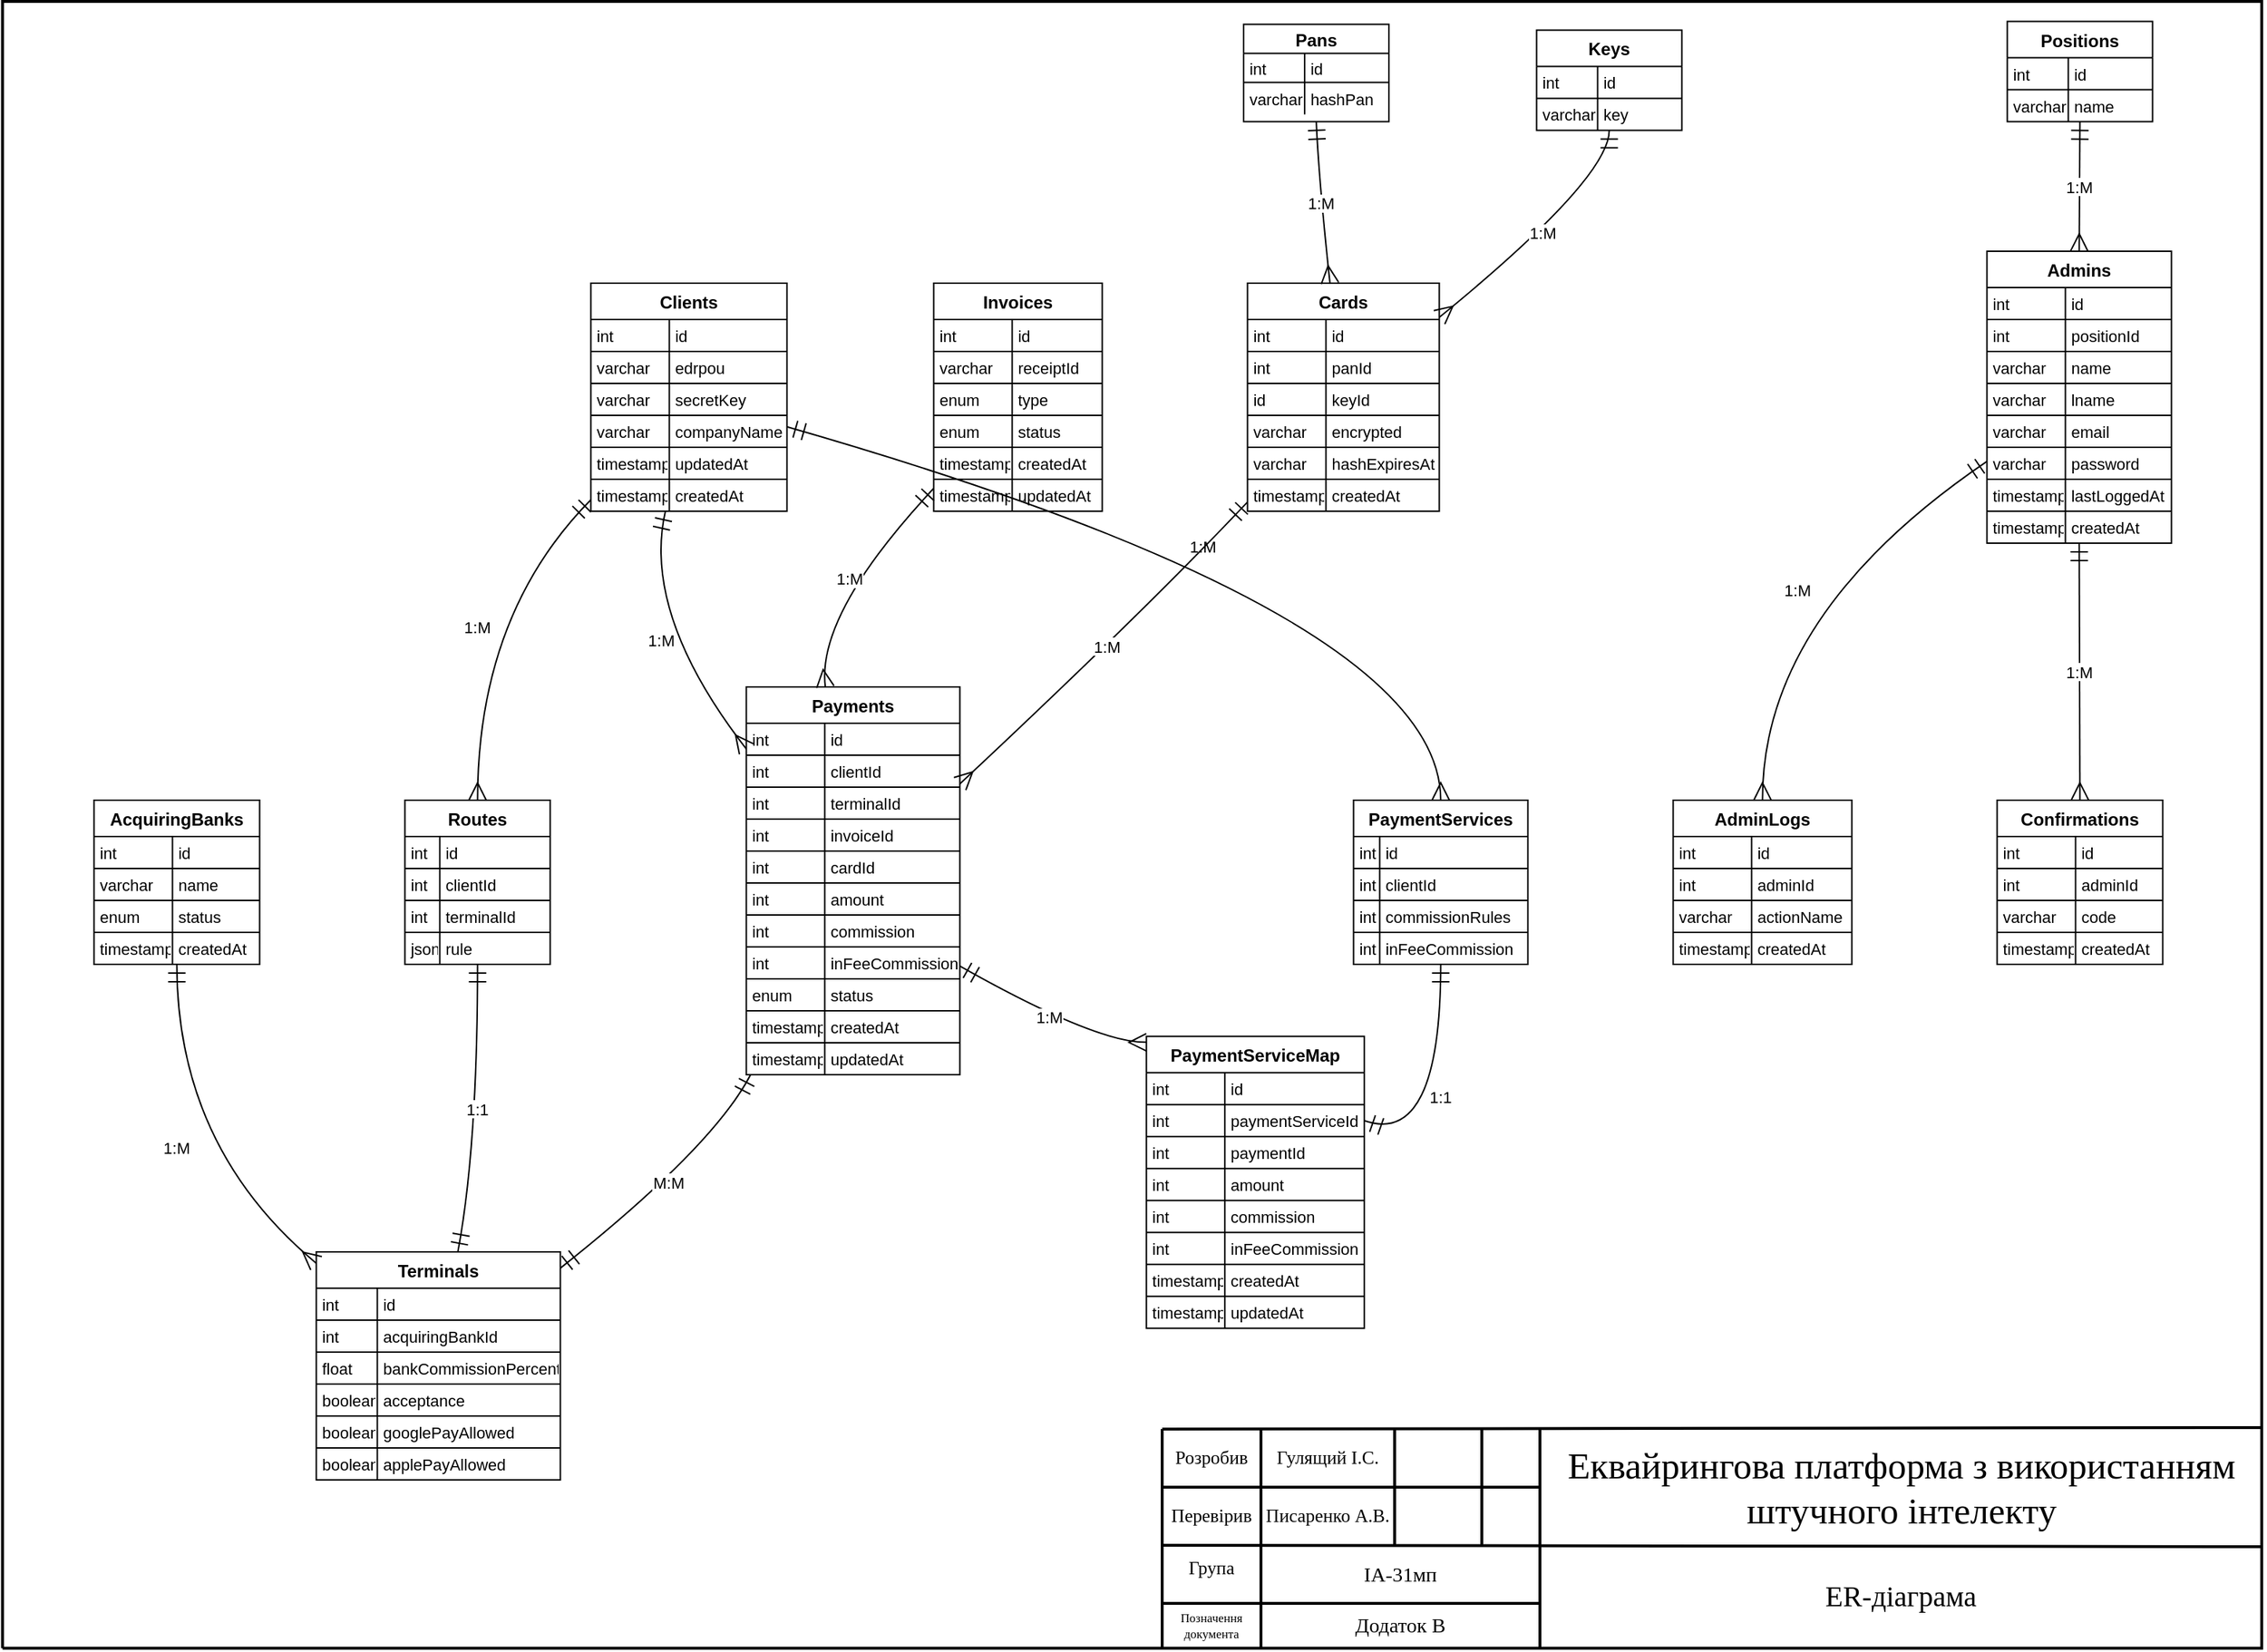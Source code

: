 <mxfile version="24.8.9">
  <diagram name="Горизонтальний" id="47RMHWLgdR8SnZdTCYjl">
    <mxGraphModel dx="2029" dy="14" grid="1" gridSize="3.937" guides="1" tooltips="1" connect="1" arrows="1" fold="1" page="1" pageScale="1" pageWidth="1654" pageHeight="1169" math="0" shadow="0">
      <root>
        <mxCell id="0" />
        <mxCell id="1" parent="0" />
        <UserObject label="" tags="Фон" id="aCWiB2YqxUfsmSvsJaBf-1">
          <mxCell style="vsdxID=1;fillColor=none;gradientColor=none;shape=stencil(nZBLDoAgDERP0z3SIyjew0SURgSD+Lu9kMZoXLhwN9O+tukAlrNpJg1SzDH4QW/URgNYgZTkjA4UkwJUgGXng+6DX1zLfmoymdXo17xh5zmRJ6Q42BWCfc2oJfdAr+Yv+AP9Cb7OJ3H/2JG1HNGz/84klThPVCc=);strokeColor=#000000;strokeWidth=2;points=[];labelBackgroundColor=none;rounded=0;html=1;whiteSpace=wrap;" parent="1" vertex="1">
            <mxGeometry x="78.74" y="1185.04" width="1555.12" height="1133.85" as="geometry" />
          </mxCell>
        </UserObject>
        <UserObject label="" tags="Фон" id="aCWiB2YqxUfsmSvsJaBf-2">
          <mxCell style="vsdxID=2;edgeStyle=none;startArrow=none;endArrow=none;startSize=5;endSize=5;strokeWidth=2;strokeColor=#000000;spacingTop=0;spacingBottom=0;spacingLeft=0;spacingRight=0;verticalAlign=middle;html=1;labelBackgroundColor=#ffffff;rounded=0;entryX=1;entryY=0.866;entryDx=0;entryDy=0;entryPerimeter=0;" parent="1" target="aCWiB2YqxUfsmSvsJaBf-1" edge="1">
            <mxGeometry relative="1" as="geometry">
              <mxPoint as="offset" />
              <Array as="points" />
              <mxPoint x="877" y="2168" as="sourcePoint" />
              <mxPoint x="1617" y="2168" as="targetPoint" />
            </mxGeometry>
          </mxCell>
        </UserObject>
        <UserObject label="" tags="Фон" id="aCWiB2YqxUfsmSvsJaBf-3">
          <mxCell style="vsdxID=3;fillColor=#FFFFFF;gradientColor=none;shape=stencil(jU9bCoAwDDtN/2eLJ/BxD8HphrrJnK/bu9EPpyD4l7RJSICKRTWzBBSLd3aQu269AioBURslnfYBAVVARWed7J1dTct8bqIyosluMeFgn4gOFGfKahaO2nwKMf+rzMQjNIC7Cq9If+/a4cSTqboA);strokeColor=#000000;strokeWidth=2;points=[];labelBackgroundColor=#ffffff;rounded=0;html=1;whiteSpace=wrap;" parent="1" vertex="1">
            <mxGeometry x="877" y="2168" width="1" height="150.89" as="geometry" />
          </mxCell>
        </UserObject>
        <UserObject label="" tags="Фон" id="aCWiB2YqxUfsmSvsJaBf-4">
          <mxCell style="vsdxID=4;edgeStyle=none;startArrow=none;endArrow=none;startSize=5;endSize=5;strokeWidth=2;strokeColor=#000000;spacingTop=0;spacingBottom=0;spacingLeft=0;spacingRight=0;verticalAlign=middle;html=1;labelBackgroundColor=#ffffff;rounded=0;" parent="1" edge="1">
            <mxGeometry relative="1" as="geometry">
              <mxPoint as="offset" />
              <Array as="points" />
              <mxPoint x="877" y="2248" as="sourcePoint" />
              <mxPoint x="1634" y="2249" as="targetPoint" />
            </mxGeometry>
          </mxCell>
        </UserObject>
        <UserObject label="" tags="Фон" id="aCWiB2YqxUfsmSvsJaBf-5">
          <mxCell style="vsdxID=5;fillColor=#FFFFFF;gradientColor=none;shape=stencil(jU9bCoAwDDtN/2eLJ/BxD8HphrrJnK/bu9EPpyD4l7RJSICKRTWzBBSLd3aQu269AioBURslnfYBAVVARWed7J1dTct8bqIyosluMeFgn4gOFGfKahaO2nwKMf+rzMQjNIC7Cq9If+/a4cSTqboA);strokeColor=#000000;strokeWidth=2;points=[];labelBackgroundColor=#ffffff;rounded=0;html=1;whiteSpace=wrap;" parent="1" vertex="1">
            <mxGeometry x="1137" y="2168" width="1" height="150.89" as="geometry" />
          </mxCell>
        </UserObject>
        <UserObject label="" tags="Фон" id="aCWiB2YqxUfsmSvsJaBf-6">
          <mxCell style="vsdxID=6;fillColor=#FFFFFF;gradientColor=none;shape=stencil(jU9bCoAwDDtN/2eLJ/BxD8HphrrJnK/bu9EPpyD4l7RJSICKRTWzBBSLd3aQu269AioBURslnfYBAVVARWed7J1dTct8bqIyosluMeFgn4gOFGfKahaO2nwKMf+rzMQjNIC7Cq9If+/a4cSTqboA);strokeColor=#000000;strokeWidth=2;points=[];labelBackgroundColor=#ffffff;rounded=0;html=1;whiteSpace=wrap;" parent="1" vertex="1">
            <mxGeometry x="945" y="2168" width="1" height="150.89" as="geometry" />
          </mxCell>
        </UserObject>
        <UserObject label="" tags="Фон" id="aCWiB2YqxUfsmSvsJaBf-7">
          <mxCell style="vsdxID=7;fillColor=#FFFFFF;gradientColor=none;shape=stencil(jU9bCoAwDDtN/2eLJ/BxD8HphrrJnK/bu9EPpyD4l7RJSICKRTWzBBSLd3aQu269AioBURslnfYBAVVARWed7J1dTct8bqIyosluMeFgn4gOFGfKahaO2nwKMf+rzMQjNIC7Cq9If+/a4cSTqboA);strokeColor=#000000;strokeWidth=2;points=[];labelBackgroundColor=#ffffff;rounded=0;html=1;whiteSpace=wrap;" parent="1" vertex="1">
            <mxGeometry x="1037" y="2168" width="1" height="80" as="geometry" />
          </mxCell>
        </UserObject>
        <UserObject label="" tags="Фон" id="aCWiB2YqxUfsmSvsJaBf-8">
          <mxCell style="vsdxID=8;fillColor=#FFFFFF;gradientColor=none;shape=stencil(jU9bCoAwDDtN/2eLJ/BxD8HphrrJnK/bu9EPpyD4l7RJSICKRTWzBBSLd3aQu269AioBURslnfYBAVVARWed7J1dTct8bqIyosluMeFgn4gOFGfKahaO2nwKMf+rzMQjNIC7Cq9If+/a4cSTqboA);strokeColor=#000000;strokeWidth=2;points=[];labelBackgroundColor=#ffffff;rounded=0;html=1;whiteSpace=wrap;" parent="1" vertex="1">
            <mxGeometry x="1097" y="2168" width="1" height="80" as="geometry" />
          </mxCell>
        </UserObject>
        <UserObject label="" tags="Фон" id="aCWiB2YqxUfsmSvsJaBf-9">
          <mxCell style="vsdxID=9;edgeStyle=none;startArrow=none;endArrow=none;startSize=5;endSize=5;strokeWidth=2;strokeColor=#000000;spacingTop=0;spacingBottom=0;spacingLeft=0;spacingRight=0;verticalAlign=middle;html=1;labelBackgroundColor=#ffffff;rounded=0;" parent="1" edge="1">
            <mxGeometry relative="1" as="geometry">
              <mxPoint as="offset" />
              <Array as="points" />
              <mxPoint x="877" y="2208" as="sourcePoint" />
              <mxPoint x="1137" y="2208" as="targetPoint" />
            </mxGeometry>
          </mxCell>
        </UserObject>
        <UserObject label="" tags="Фон" id="aCWiB2YqxUfsmSvsJaBf-10">
          <mxCell style="vsdxID=10;edgeStyle=none;startArrow=none;endArrow=none;startSize=5;endSize=5;strokeWidth=2;strokeColor=#000000;spacingTop=0;spacingBottom=0;spacingLeft=0;spacingRight=0;verticalAlign=middle;html=1;labelBackgroundColor=#ffffff;rounded=0;" parent="1" edge="1">
            <mxGeometry relative="1" as="geometry">
              <mxPoint as="offset" />
              <Array as="points" />
              <mxPoint x="877" y="2288" as="sourcePoint" />
              <mxPoint x="1137" y="2288" as="targetPoint" />
            </mxGeometry>
          </mxCell>
        </UserObject>
        <UserObject label="&lt;div style=&quot;font-size: 1px&quot;&gt;&lt;font style=&quot;font-size:12.7px;font-family:Times New Roman;color:#000000;direction:ltr;letter-spacing:0px;line-height:120%;opacity:1&quot;&gt;Розробив&lt;br/&gt;&lt;/font&gt;&lt;/div&gt;" tags="Фон" id="aCWiB2YqxUfsmSvsJaBf-11">
          <mxCell style="verticalAlign=middle;align=center;overflow=width;vsdxID=11;fillColor=none;gradientColor=none;shape=stencil(nZBLDoAgDERP0z3SIyjew0SURgSD+Lu9kMZoXLhwN9O+tukAlrNpJg1SzDH4QW/URgNYgZTkjA4UkwJUgGXng+6DX1zLfmoymdXo17xh5zmRJ6Q42BWCfc2oJfdAr+Yv+AP9Cb7OJ3H/2JG1HNGz/84klThPVCc=);strokeColor=none;points=[];labelBackgroundColor=none;rounded=0;html=1;whiteSpace=wrap;" parent="1" vertex="1">
            <mxGeometry x="877" y="2168" width="68" height="40" as="geometry" />
          </mxCell>
        </UserObject>
        <UserObject label="&lt;div style=&quot;font-size: 1px&quot;&gt;&lt;font style=&quot;font-size:12.7px;font-family:Times New Roman;color:#000000;direction:ltr;letter-spacing:0px;line-height:120%;opacity:1&quot;&gt;Перевірив&lt;br/&gt;&lt;/font&gt;&lt;/div&gt;" tags="Фон" id="aCWiB2YqxUfsmSvsJaBf-12">
          <mxCell style="verticalAlign=middle;align=center;overflow=width;vsdxID=12;fillColor=none;gradientColor=none;shape=stencil(nZBLDoAgDERP0z3SIyjew0SURgSD+Lu9kMZoXLhwN9O+tukAlrNpJg1SzDH4QW/URgNYgZTkjA4UkwJUgGXng+6DX1zLfmoymdXo17xh5zmRJ6Q42BWCfc2oJfdAr+Yv+AP9Cb7OJ3H/2JG1HNGz/84klThPVCc=);strokeColor=none;points=[];labelBackgroundColor=none;rounded=0;html=1;whiteSpace=wrap;" parent="1" vertex="1">
            <mxGeometry x="877" y="2208" width="68" height="40" as="geometry" />
          </mxCell>
        </UserObject>
        <UserObject label="&lt;div style=&quot;font-size: 1px&quot;&gt;&lt;font style=&quot;font-size:12.7px;font-family:Times New Roman;color:#000000;direction:ltr;letter-spacing:0px;line-height:120%;opacity:1&quot;&gt;Група&lt;br/&gt;&lt;/font&gt;&lt;/div&gt;" tags="Фон" id="aCWiB2YqxUfsmSvsJaBf-13">
          <mxCell style="verticalAlign=middle;align=center;overflow=width;vsdxID=13;fillColor=none;gradientColor=none;shape=stencil(nZBLDoAgDERP0z3SIyjew0SURgSD+Lu9kMZoXLhwN9O+tukAlrNpJg1SzDH4QW/URgNYgZTkjA4UkwJUgGXng+6DX1zLfmoymdXo17xh5zmRJ6Q42BWCfc2oJfdAr+Yv+AP9Cb7OJ3H/2JG1HNGz/84klThPVCc=);strokeColor=none;points=[];labelBackgroundColor=none;rounded=0;html=1;whiteSpace=wrap;" parent="1" vertex="1">
            <mxGeometry x="877" y="2248" width="68" height="31.52" as="geometry" />
          </mxCell>
        </UserObject>
        <UserObject label="&lt;div style=&quot;font-size: 1px&quot;&gt;&lt;font style=&quot;font-size:8.47px;font-family:Times New Roman;color:#000000;direction:ltr;letter-spacing:0px;line-height:120%;opacity:1&quot;&gt;Позначення документа&lt;br/&gt;&lt;/font&gt;&lt;/div&gt;" tags="Фон" id="aCWiB2YqxUfsmSvsJaBf-14">
          <mxCell style="verticalAlign=middle;align=center;overflow=width;vsdxID=14;fillColor=none;gradientColor=none;shape=stencil(nZBLDoAgDERP0z3SIyjew0SURgSD+Lu9kMZoXLhwN9O+tukAlrNpJg1SzDH4QW/URgNYgZTkjA4UkwJUgGXng+6DX1zLfmoymdXo17xh5zmRJ6Q42BWCfc2oJfdAr+Yv+AP9Cb7OJ3H/2JG1HNGz/84klThPVCc=);strokeColor=none;points=[];labelBackgroundColor=none;rounded=0;html=1;whiteSpace=wrap;" parent="1" vertex="1">
            <mxGeometry x="877" y="2288" width="68" height="30.89" as="geometry" />
          </mxCell>
        </UserObject>
        <UserObject label="&lt;div style=&quot;font-size: 1px&quot;&gt;&lt;font style=&quot;font-size: 12.7px; font-family: &amp;quot;Times New Roman&amp;quot;; direction: ltr; letter-spacing: 0px; line-height: 120%; opacity: 1;&quot;&gt;Писаренко А.В.&lt;/font&gt;&lt;/div&gt;" tags="Фон" id="aCWiB2YqxUfsmSvsJaBf-15">
          <mxCell style="verticalAlign=middle;align=center;overflow=width;vsdxID=15;fillColor=none;gradientColor=none;shape=stencil(nZBLDoAgDERP0z3SIyjew0SURgSD+Lu9kMZoXLhwN9O+tukAlrNpJg1SzDH4QW/URgNYgZTkjA4UkwJUgGXng+6DX1zLfmoymdXo17xh5zmRJ6Q42BWCfc2oJfdAr+Yv+AP9Cb7OJ3H/2JG1HNGz/84klThPVCc=);strokeColor=none;points=[];labelBackgroundColor=none;rounded=0;html=1;whiteSpace=wrap;" parent="1" vertex="1">
            <mxGeometry x="945" y="2208" width="92" height="40" as="geometry" />
          </mxCell>
        </UserObject>
        <UserObject label="&lt;div style=&quot;&quot;&gt;&lt;font face=&quot;Times New Roman&quot;&gt;&lt;span style=&quot;font-size: 12.7px;&quot;&gt;Гулящий І.С.&lt;/span&gt;&lt;/font&gt;&lt;/div&gt;" tags="Фон" id="aCWiB2YqxUfsmSvsJaBf-16">
          <mxCell style="verticalAlign=middle;align=center;overflow=width;vsdxID=16;fillColor=none;gradientColor=none;shape=stencil(nZBLDoAgDERP0z3SIyjew0SURgSD+Lu9kMZoXLhwN9O+tukAlrNpJg1SzDH4QW/URgNYgZTkjA4UkwJUgGXng+6DX1zLfmoymdXo17xh5zmRJ6Q42BWCfc2oJfdAr+Yv+AP9Cb7OJ3H/2JG1HNGz/84klThPVCc=);strokeColor=none;points=[];labelBackgroundColor=none;rounded=0;html=1;whiteSpace=wrap;" parent="1" vertex="1">
            <mxGeometry x="945" y="2168" width="92" height="40" as="geometry" />
          </mxCell>
        </UserObject>
        <UserObject label="&lt;div style=&quot;font-size: 1px&quot;&gt;&lt;font style=&quot;font-size: 14.11px; font-family: &amp;quot;Times New Roman&amp;quot;; direction: ltr; letter-spacing: 0px; line-height: 120%; opacity: 1;&quot;&gt;&lt;font style=&quot;letter-spacing: 0px; direction: ltr; line-height: 16.932px; opacity: 1;&quot;&gt;І&lt;/font&gt;&lt;font style=&quot;letter-spacing: 0px; direction: ltr; line-height: 16.932px; opacity: 1;&quot;&gt;А&lt;/font&gt;&lt;font style=&quot;letter-spacing: 0px; direction: ltr; line-height: 16.932px; opacity: 1;&quot;&gt;-3&lt;/font&gt;&lt;font style=&quot;letter-spacing: 0px; direction: ltr; line-height: 16.932px; opacity: 1;&quot;&gt;1&lt;/font&gt;&lt;font style=&quot;letter-spacing: 0px; direction: ltr; line-height: 16.932px; opacity: 1;&quot;&gt;мп&lt;/font&gt;&lt;/font&gt;&lt;/div&gt;" tags="Фон" id="aCWiB2YqxUfsmSvsJaBf-17">
          <mxCell style="verticalAlign=middle;align=center;overflow=width;vsdxID=17;fillColor=none;gradientColor=none;shape=stencil(nZBLDoAgDERP0z3SIyjew0SURgSD+Lu9kMZoXLhwN9O+tukAlrNpJg1SzDH4QW/URgNYgZTkjA4UkwJUgGXng+6DX1zLfmoymdXo17xh5zmRJ6Q42BWCfc2oJfdAr+Yv+AP9Cb7OJ3H/2JG1HNGz/84klThPVCc=);strokeColor=none;points=[];labelBackgroundColor=none;rounded=0;html=1;whiteSpace=wrap;" parent="1" vertex="1">
            <mxGeometry x="945" y="2248" width="192" height="40" as="geometry" />
          </mxCell>
        </UserObject>
        <UserObject label="&lt;div style=&quot;font-size: 1px&quot;&gt;&lt;font style=&quot;font-size: 14.11px; font-family: &amp;quot;Times New Roman&amp;quot;; direction: ltr; letter-spacing: 0px; line-height: 120%; opacity: 1;&quot;&gt;Додаток&lt;/font&gt;&lt;font style=&quot;font-size: 14.11px; font-family: &amp;quot;Times New Roman&amp;quot;; direction: ltr; letter-spacing: 0px; line-height: 120%; opacity: 1;&quot;&gt;&amp;nbsp;B&lt;br&gt;&lt;/font&gt;&lt;/div&gt;" tags="Фон" id="aCWiB2YqxUfsmSvsJaBf-18">
          <mxCell style="verticalAlign=middle;align=center;overflow=width;vsdxID=18;fillColor=none;gradientColor=none;shape=stencil(nZBLDoAgDERP0z3SIyjew0SURgSD+Lu9kMZoXLhwN9O+tukAlrNpJg1SzDH4QW/URgNYgZTkjA4UkwJUgGXng+6DX1zLfmoymdXo17xh5zmRJ6Q42BWCfc2oJfdAr+Yv+AP9Cb7OJ3H/2JG1HNGz/84klThPVCc=);strokeColor=none;points=[];labelBackgroundColor=none;rounded=0;html=1;whiteSpace=wrap;" parent="1" vertex="1">
            <mxGeometry x="944.88" y="2288" width="192.12" height="30.89" as="geometry" />
          </mxCell>
        </UserObject>
        <UserObject label="&lt;div style=&quot;&quot;&gt;&lt;font face=&quot;Times New Roman&quot;&gt;&lt;span style=&quot;font-size: 25.4px;&quot;&gt;Еквайрингова платформа з використанням штучного інтелекту&lt;/span&gt;&lt;/font&gt;&lt;/div&gt;" tags="Фон" id="aCWiB2YqxUfsmSvsJaBf-19">
          <mxCell style="verticalAlign=middle;align=center;overflow=width;vsdxID=19;fillColor=none;gradientColor=none;shape=stencil(nZBLDoAgDERP0z3SIyjew0SURgSD+Lu9kMZoXLhwN9O+tukAlrNpJg1SzDH4QW/URgNYgZTkjA4UkwJUgGXng+6DX1zLfmoymdXo17xh5zmRJ6Q42BWCfc2oJfdAr+Yv+AP9Cb7OJ3H/2JG1HNGz/84klThPVCc=);strokeColor=none;points=[];labelBackgroundColor=none;rounded=0;html=1;whiteSpace=wrap;" parent="1" vertex="1">
            <mxGeometry x="1137.79" y="2168" width="496.07" height="80" as="geometry" />
          </mxCell>
        </UserObject>
        <UserObject label="&lt;div style=&quot;&quot;&gt;&lt;font face=&quot;Times New Roman&quot;&gt;&lt;span style=&quot;font-size: 19.76px;&quot;&gt;ER-діаграма&lt;/span&gt;&lt;/font&gt;&lt;/div&gt;" tags="Фон" id="aCWiB2YqxUfsmSvsJaBf-20">
          <mxCell style="verticalAlign=middle;align=center;overflow=width;vsdxID=20;fillColor=none;gradientColor=none;shape=stencil(nZBLDoAgDERP0z3SIyjew0SURgSD+Lu9kMZoXLhwN9O+tukAlrNpJg1SzDH4QW/URgNYgZTkjA4UkwJUgGXng+6DX1zLfmoymdXo17xh5zmRJ6Q42BWCfc2oJfdAr+Yv+AP9Cb7OJ3H/2JG1HNGz/84klThPVCc=);strokeColor=none;points=[];labelBackgroundColor=none;rounded=0;html=1;whiteSpace=wrap;" parent="1" vertex="1">
            <mxGeometry x="1137" y="2248" width="496.86" height="70.89" as="geometry" />
          </mxCell>
        </UserObject>
        <mxCell id="764C1RzlUtB7_0Mk3pRG-4" value="Clients" style="shape=table;startSize=25;container=1;collapsible=0;childLayout=tableLayout;fixedRows=1;rowLines=1;fontStyle=1;align=center;resizeLast=1;" vertex="1" parent="1">
          <mxGeometry x="483.73" y="1378.977" width="135" height="157" as="geometry" />
        </mxCell>
        <mxCell id="764C1RzlUtB7_0Mk3pRG-5" style="shape=tableRow;horizontal=0;startSize=0;swimlaneHead=0;swimlaneBody=0;fillColor=none;collapsible=0;dropTarget=0;points=[[0,0.5],[1,0.5]];portConstraint=eastwest;top=0;left=0;right=0;bottom=0;" vertex="1" parent="764C1RzlUtB7_0Mk3pRG-4">
          <mxGeometry y="25" width="135" height="22" as="geometry" />
        </mxCell>
        <mxCell id="764C1RzlUtB7_0Mk3pRG-6" value="int" style="shape=partialRectangle;connectable=0;fillColor=none;top=0;left=0;bottom=0;right=0;align=left;spacingLeft=2;overflow=hidden;fontSize=11;" vertex="1" parent="764C1RzlUtB7_0Mk3pRG-5">
          <mxGeometry width="54" height="22" as="geometry">
            <mxRectangle width="54" height="22" as="alternateBounds" />
          </mxGeometry>
        </mxCell>
        <mxCell id="764C1RzlUtB7_0Mk3pRG-7" value="id" style="shape=partialRectangle;connectable=0;fillColor=none;top=0;left=0;bottom=0;right=0;align=left;spacingLeft=2;overflow=hidden;fontSize=11;" vertex="1" parent="764C1RzlUtB7_0Mk3pRG-5">
          <mxGeometry x="54" width="81" height="22" as="geometry">
            <mxRectangle width="81" height="22" as="alternateBounds" />
          </mxGeometry>
        </mxCell>
        <mxCell id="764C1RzlUtB7_0Mk3pRG-8" style="shape=tableRow;horizontal=0;startSize=0;swimlaneHead=0;swimlaneBody=0;fillColor=none;collapsible=0;dropTarget=0;points=[[0,0.5],[1,0.5]];portConstraint=eastwest;top=0;left=0;right=0;bottom=0;" vertex="1" parent="764C1RzlUtB7_0Mk3pRG-4">
          <mxGeometry y="47" width="135" height="22" as="geometry" />
        </mxCell>
        <mxCell id="764C1RzlUtB7_0Mk3pRG-9" value="varchar" style="shape=partialRectangle;connectable=0;fillColor=none;top=0;left=0;bottom=0;right=0;align=left;spacingLeft=2;overflow=hidden;fontSize=11;" vertex="1" parent="764C1RzlUtB7_0Mk3pRG-8">
          <mxGeometry width="54" height="22" as="geometry">
            <mxRectangle width="54" height="22" as="alternateBounds" />
          </mxGeometry>
        </mxCell>
        <mxCell id="764C1RzlUtB7_0Mk3pRG-10" value="edrpou" style="shape=partialRectangle;connectable=0;fillColor=none;top=0;left=0;bottom=0;right=0;align=left;spacingLeft=2;overflow=hidden;fontSize=11;" vertex="1" parent="764C1RzlUtB7_0Mk3pRG-8">
          <mxGeometry x="54" width="81" height="22" as="geometry">
            <mxRectangle width="81" height="22" as="alternateBounds" />
          </mxGeometry>
        </mxCell>
        <mxCell id="764C1RzlUtB7_0Mk3pRG-11" style="shape=tableRow;horizontal=0;startSize=0;swimlaneHead=0;swimlaneBody=0;fillColor=none;collapsible=0;dropTarget=0;points=[[0,0.5],[1,0.5]];portConstraint=eastwest;top=0;left=0;right=0;bottom=0;" vertex="1" parent="764C1RzlUtB7_0Mk3pRG-4">
          <mxGeometry y="69" width="135" height="22" as="geometry" />
        </mxCell>
        <mxCell id="764C1RzlUtB7_0Mk3pRG-12" value="varchar" style="shape=partialRectangle;connectable=0;fillColor=none;top=0;left=0;bottom=0;right=0;align=left;spacingLeft=2;overflow=hidden;fontSize=11;" vertex="1" parent="764C1RzlUtB7_0Mk3pRG-11">
          <mxGeometry width="54" height="22" as="geometry">
            <mxRectangle width="54" height="22" as="alternateBounds" />
          </mxGeometry>
        </mxCell>
        <mxCell id="764C1RzlUtB7_0Mk3pRG-13" value="secretKey" style="shape=partialRectangle;connectable=0;fillColor=none;top=0;left=0;bottom=0;right=0;align=left;spacingLeft=2;overflow=hidden;fontSize=11;" vertex="1" parent="764C1RzlUtB7_0Mk3pRG-11">
          <mxGeometry x="54" width="81" height="22" as="geometry">
            <mxRectangle width="81" height="22" as="alternateBounds" />
          </mxGeometry>
        </mxCell>
        <mxCell id="764C1RzlUtB7_0Mk3pRG-14" style="shape=tableRow;horizontal=0;startSize=0;swimlaneHead=0;swimlaneBody=0;fillColor=none;collapsible=0;dropTarget=0;points=[[0,0.5],[1,0.5]];portConstraint=eastwest;top=0;left=0;right=0;bottom=0;" vertex="1" parent="764C1RzlUtB7_0Mk3pRG-4">
          <mxGeometry y="91" width="135" height="22" as="geometry" />
        </mxCell>
        <mxCell id="764C1RzlUtB7_0Mk3pRG-15" value="varchar" style="shape=partialRectangle;connectable=0;fillColor=none;top=0;left=0;bottom=0;right=0;align=left;spacingLeft=2;overflow=hidden;fontSize=11;" vertex="1" parent="764C1RzlUtB7_0Mk3pRG-14">
          <mxGeometry width="54" height="22" as="geometry">
            <mxRectangle width="54" height="22" as="alternateBounds" />
          </mxGeometry>
        </mxCell>
        <mxCell id="764C1RzlUtB7_0Mk3pRG-16" value="companyName" style="shape=partialRectangle;connectable=0;fillColor=none;top=0;left=0;bottom=0;right=0;align=left;spacingLeft=2;overflow=hidden;fontSize=11;" vertex="1" parent="764C1RzlUtB7_0Mk3pRG-14">
          <mxGeometry x="54" width="81" height="22" as="geometry">
            <mxRectangle width="81" height="22" as="alternateBounds" />
          </mxGeometry>
        </mxCell>
        <mxCell id="764C1RzlUtB7_0Mk3pRG-17" style="shape=tableRow;horizontal=0;startSize=0;swimlaneHead=0;swimlaneBody=0;fillColor=none;collapsible=0;dropTarget=0;points=[[0,0.5],[1,0.5]];portConstraint=eastwest;top=0;left=0;right=0;bottom=0;" vertex="1" parent="764C1RzlUtB7_0Mk3pRG-4">
          <mxGeometry y="113" width="135" height="22" as="geometry" />
        </mxCell>
        <mxCell id="764C1RzlUtB7_0Mk3pRG-18" value="timestamp" style="shape=partialRectangle;connectable=0;fillColor=none;top=0;left=0;bottom=0;right=0;align=left;spacingLeft=2;overflow=hidden;fontSize=11;" vertex="1" parent="764C1RzlUtB7_0Mk3pRG-17">
          <mxGeometry width="54" height="22" as="geometry">
            <mxRectangle width="54" height="22" as="alternateBounds" />
          </mxGeometry>
        </mxCell>
        <mxCell id="764C1RzlUtB7_0Mk3pRG-19" value="updatedAt" style="shape=partialRectangle;connectable=0;fillColor=none;top=0;left=0;bottom=0;right=0;align=left;spacingLeft=2;overflow=hidden;fontSize=11;" vertex="1" parent="764C1RzlUtB7_0Mk3pRG-17">
          <mxGeometry x="54" width="81" height="22" as="geometry">
            <mxRectangle width="81" height="22" as="alternateBounds" />
          </mxGeometry>
        </mxCell>
        <mxCell id="764C1RzlUtB7_0Mk3pRG-20" style="shape=tableRow;horizontal=0;startSize=0;swimlaneHead=0;swimlaneBody=0;fillColor=none;collapsible=0;dropTarget=0;points=[[0,0.5],[1,0.5]];portConstraint=eastwest;top=0;left=0;right=0;bottom=0;" vertex="1" parent="764C1RzlUtB7_0Mk3pRG-4">
          <mxGeometry y="135" width="135" height="22" as="geometry" />
        </mxCell>
        <mxCell id="764C1RzlUtB7_0Mk3pRG-21" value="timestamp" style="shape=partialRectangle;connectable=0;fillColor=none;top=0;left=0;bottom=0;right=0;align=left;spacingLeft=2;overflow=hidden;fontSize=11;" vertex="1" parent="764C1RzlUtB7_0Mk3pRG-20">
          <mxGeometry width="54" height="22" as="geometry">
            <mxRectangle width="54" height="22" as="alternateBounds" />
          </mxGeometry>
        </mxCell>
        <mxCell id="764C1RzlUtB7_0Mk3pRG-22" value="createdAt" style="shape=partialRectangle;connectable=0;fillColor=none;top=0;left=0;bottom=0;right=0;align=left;spacingLeft=2;overflow=hidden;fontSize=11;" vertex="1" parent="764C1RzlUtB7_0Mk3pRG-20">
          <mxGeometry x="54" width="81" height="22" as="geometry">
            <mxRectangle width="81" height="22" as="alternateBounds" />
          </mxGeometry>
        </mxCell>
        <mxCell id="764C1RzlUtB7_0Mk3pRG-23" value="PaymentServices" style="shape=table;startSize=25;container=1;collapsible=0;childLayout=tableLayout;fixedRows=1;rowLines=1;fontStyle=1;align=center;resizeLast=1;" vertex="1" parent="1">
          <mxGeometry x="1008.73" y="1734.977" width="120" height="113" as="geometry" />
        </mxCell>
        <mxCell id="764C1RzlUtB7_0Mk3pRG-24" style="shape=tableRow;horizontal=0;startSize=0;swimlaneHead=0;swimlaneBody=0;fillColor=none;collapsible=0;dropTarget=0;points=[[0,0.5],[1,0.5]];portConstraint=eastwest;top=0;left=0;right=0;bottom=0;" vertex="1" parent="764C1RzlUtB7_0Mk3pRG-23">
          <mxGeometry y="25" width="120" height="22" as="geometry" />
        </mxCell>
        <mxCell id="764C1RzlUtB7_0Mk3pRG-25" value="int" style="shape=partialRectangle;connectable=0;fillColor=none;top=0;left=0;bottom=0;right=0;align=left;spacingLeft=2;overflow=hidden;fontSize=11;" vertex="1" parent="764C1RzlUtB7_0Mk3pRG-24">
          <mxGeometry width="18" height="22" as="geometry">
            <mxRectangle width="18" height="22" as="alternateBounds" />
          </mxGeometry>
        </mxCell>
        <mxCell id="764C1RzlUtB7_0Mk3pRG-26" value="id" style="shape=partialRectangle;connectable=0;fillColor=none;top=0;left=0;bottom=0;right=0;align=left;spacingLeft=2;overflow=hidden;fontSize=11;" vertex="1" parent="764C1RzlUtB7_0Mk3pRG-24">
          <mxGeometry x="18" width="102" height="22" as="geometry">
            <mxRectangle width="102" height="22" as="alternateBounds" />
          </mxGeometry>
        </mxCell>
        <mxCell id="764C1RzlUtB7_0Mk3pRG-27" style="shape=tableRow;horizontal=0;startSize=0;swimlaneHead=0;swimlaneBody=0;fillColor=none;collapsible=0;dropTarget=0;points=[[0,0.5],[1,0.5]];portConstraint=eastwest;top=0;left=0;right=0;bottom=0;" vertex="1" parent="764C1RzlUtB7_0Mk3pRG-23">
          <mxGeometry y="47" width="120" height="22" as="geometry" />
        </mxCell>
        <mxCell id="764C1RzlUtB7_0Mk3pRG-28" value="int" style="shape=partialRectangle;connectable=0;fillColor=none;top=0;left=0;bottom=0;right=0;align=left;spacingLeft=2;overflow=hidden;fontSize=11;" vertex="1" parent="764C1RzlUtB7_0Mk3pRG-27">
          <mxGeometry width="18" height="22" as="geometry">
            <mxRectangle width="18" height="22" as="alternateBounds" />
          </mxGeometry>
        </mxCell>
        <mxCell id="764C1RzlUtB7_0Mk3pRG-29" value="clientId" style="shape=partialRectangle;connectable=0;fillColor=none;top=0;left=0;bottom=0;right=0;align=left;spacingLeft=2;overflow=hidden;fontSize=11;" vertex="1" parent="764C1RzlUtB7_0Mk3pRG-27">
          <mxGeometry x="18" width="102" height="22" as="geometry">
            <mxRectangle width="102" height="22" as="alternateBounds" />
          </mxGeometry>
        </mxCell>
        <mxCell id="764C1RzlUtB7_0Mk3pRG-30" style="shape=tableRow;horizontal=0;startSize=0;swimlaneHead=0;swimlaneBody=0;fillColor=none;collapsible=0;dropTarget=0;points=[[0,0.5],[1,0.5]];portConstraint=eastwest;top=0;left=0;right=0;bottom=0;" vertex="1" parent="764C1RzlUtB7_0Mk3pRG-23">
          <mxGeometry y="69" width="120" height="22" as="geometry" />
        </mxCell>
        <mxCell id="764C1RzlUtB7_0Mk3pRG-31" value="int" style="shape=partialRectangle;connectable=0;fillColor=none;top=0;left=0;bottom=0;right=0;align=left;spacingLeft=2;overflow=hidden;fontSize=11;" vertex="1" parent="764C1RzlUtB7_0Mk3pRG-30">
          <mxGeometry width="18" height="22" as="geometry">
            <mxRectangle width="18" height="22" as="alternateBounds" />
          </mxGeometry>
        </mxCell>
        <mxCell id="764C1RzlUtB7_0Mk3pRG-32" value="commissionRules" style="shape=partialRectangle;connectable=0;fillColor=none;top=0;left=0;bottom=0;right=0;align=left;spacingLeft=2;overflow=hidden;fontSize=11;" vertex="1" parent="764C1RzlUtB7_0Mk3pRG-30">
          <mxGeometry x="18" width="102" height="22" as="geometry">
            <mxRectangle width="102" height="22" as="alternateBounds" />
          </mxGeometry>
        </mxCell>
        <mxCell id="764C1RzlUtB7_0Mk3pRG-33" style="shape=tableRow;horizontal=0;startSize=0;swimlaneHead=0;swimlaneBody=0;fillColor=none;collapsible=0;dropTarget=0;points=[[0,0.5],[1,0.5]];portConstraint=eastwest;top=0;left=0;right=0;bottom=0;" vertex="1" parent="764C1RzlUtB7_0Mk3pRG-23">
          <mxGeometry y="91" width="120" height="22" as="geometry" />
        </mxCell>
        <mxCell id="764C1RzlUtB7_0Mk3pRG-34" value="int" style="shape=partialRectangle;connectable=0;fillColor=none;top=0;left=0;bottom=0;right=0;align=left;spacingLeft=2;overflow=hidden;fontSize=11;" vertex="1" parent="764C1RzlUtB7_0Mk3pRG-33">
          <mxGeometry width="18" height="22" as="geometry">
            <mxRectangle width="18" height="22" as="alternateBounds" />
          </mxGeometry>
        </mxCell>
        <mxCell id="764C1RzlUtB7_0Mk3pRG-35" value="inFeeCommission" style="shape=partialRectangle;connectable=0;fillColor=none;top=0;left=0;bottom=0;right=0;align=left;spacingLeft=2;overflow=hidden;fontSize=11;" vertex="1" parent="764C1RzlUtB7_0Mk3pRG-33">
          <mxGeometry x="18" width="102" height="22" as="geometry">
            <mxRectangle width="102" height="22" as="alternateBounds" />
          </mxGeometry>
        </mxCell>
        <mxCell id="764C1RzlUtB7_0Mk3pRG-36" value="Terminals" style="shape=table;startSize=25;container=1;collapsible=0;childLayout=tableLayout;fixedRows=1;rowLines=1;fontStyle=1;align=center;resizeLast=1;" vertex="1" parent="1">
          <mxGeometry x="294.73" y="2045.977" width="168" height="157" as="geometry" />
        </mxCell>
        <mxCell id="764C1RzlUtB7_0Mk3pRG-37" style="shape=tableRow;horizontal=0;startSize=0;swimlaneHead=0;swimlaneBody=0;fillColor=none;collapsible=0;dropTarget=0;points=[[0,0.5],[1,0.5]];portConstraint=eastwest;top=0;left=0;right=0;bottom=0;" vertex="1" parent="764C1RzlUtB7_0Mk3pRG-36">
          <mxGeometry y="25" width="168" height="22" as="geometry" />
        </mxCell>
        <mxCell id="764C1RzlUtB7_0Mk3pRG-38" value="int" style="shape=partialRectangle;connectable=0;fillColor=none;top=0;left=0;bottom=0;right=0;align=left;spacingLeft=2;overflow=hidden;fontSize=11;" vertex="1" parent="764C1RzlUtB7_0Mk3pRG-37">
          <mxGeometry width="42" height="22" as="geometry">
            <mxRectangle width="42" height="22" as="alternateBounds" />
          </mxGeometry>
        </mxCell>
        <mxCell id="764C1RzlUtB7_0Mk3pRG-39" value="id" style="shape=partialRectangle;connectable=0;fillColor=none;top=0;left=0;bottom=0;right=0;align=left;spacingLeft=2;overflow=hidden;fontSize=11;" vertex="1" parent="764C1RzlUtB7_0Mk3pRG-37">
          <mxGeometry x="42" width="126" height="22" as="geometry">
            <mxRectangle width="126" height="22" as="alternateBounds" />
          </mxGeometry>
        </mxCell>
        <mxCell id="764C1RzlUtB7_0Mk3pRG-40" style="shape=tableRow;horizontal=0;startSize=0;swimlaneHead=0;swimlaneBody=0;fillColor=none;collapsible=0;dropTarget=0;points=[[0,0.5],[1,0.5]];portConstraint=eastwest;top=0;left=0;right=0;bottom=0;" vertex="1" parent="764C1RzlUtB7_0Mk3pRG-36">
          <mxGeometry y="47" width="168" height="22" as="geometry" />
        </mxCell>
        <mxCell id="764C1RzlUtB7_0Mk3pRG-41" value="int" style="shape=partialRectangle;connectable=0;fillColor=none;top=0;left=0;bottom=0;right=0;align=left;spacingLeft=2;overflow=hidden;fontSize=11;" vertex="1" parent="764C1RzlUtB7_0Mk3pRG-40">
          <mxGeometry width="42" height="22" as="geometry">
            <mxRectangle width="42" height="22" as="alternateBounds" />
          </mxGeometry>
        </mxCell>
        <mxCell id="764C1RzlUtB7_0Mk3pRG-42" value="acquiringBankId" style="shape=partialRectangle;connectable=0;fillColor=none;top=0;left=0;bottom=0;right=0;align=left;spacingLeft=2;overflow=hidden;fontSize=11;" vertex="1" parent="764C1RzlUtB7_0Mk3pRG-40">
          <mxGeometry x="42" width="126" height="22" as="geometry">
            <mxRectangle width="126" height="22" as="alternateBounds" />
          </mxGeometry>
        </mxCell>
        <mxCell id="764C1RzlUtB7_0Mk3pRG-43" style="shape=tableRow;horizontal=0;startSize=0;swimlaneHead=0;swimlaneBody=0;fillColor=none;collapsible=0;dropTarget=0;points=[[0,0.5],[1,0.5]];portConstraint=eastwest;top=0;left=0;right=0;bottom=0;" vertex="1" parent="764C1RzlUtB7_0Mk3pRG-36">
          <mxGeometry y="69" width="168" height="22" as="geometry" />
        </mxCell>
        <mxCell id="764C1RzlUtB7_0Mk3pRG-44" value="float" style="shape=partialRectangle;connectable=0;fillColor=none;top=0;left=0;bottom=0;right=0;align=left;spacingLeft=2;overflow=hidden;fontSize=11;" vertex="1" parent="764C1RzlUtB7_0Mk3pRG-43">
          <mxGeometry width="42" height="22" as="geometry">
            <mxRectangle width="42" height="22" as="alternateBounds" />
          </mxGeometry>
        </mxCell>
        <mxCell id="764C1RzlUtB7_0Mk3pRG-45" value="bankCommissionPercent" style="shape=partialRectangle;connectable=0;fillColor=none;top=0;left=0;bottom=0;right=0;align=left;spacingLeft=2;overflow=hidden;fontSize=11;" vertex="1" parent="764C1RzlUtB7_0Mk3pRG-43">
          <mxGeometry x="42" width="126" height="22" as="geometry">
            <mxRectangle width="126" height="22" as="alternateBounds" />
          </mxGeometry>
        </mxCell>
        <mxCell id="764C1RzlUtB7_0Mk3pRG-46" style="shape=tableRow;horizontal=0;startSize=0;swimlaneHead=0;swimlaneBody=0;fillColor=none;collapsible=0;dropTarget=0;points=[[0,0.5],[1,0.5]];portConstraint=eastwest;top=0;left=0;right=0;bottom=0;" vertex="1" parent="764C1RzlUtB7_0Mk3pRG-36">
          <mxGeometry y="91" width="168" height="22" as="geometry" />
        </mxCell>
        <mxCell id="764C1RzlUtB7_0Mk3pRG-47" value="boolean" style="shape=partialRectangle;connectable=0;fillColor=none;top=0;left=0;bottom=0;right=0;align=left;spacingLeft=2;overflow=hidden;fontSize=11;" vertex="1" parent="764C1RzlUtB7_0Mk3pRG-46">
          <mxGeometry width="42" height="22" as="geometry">
            <mxRectangle width="42" height="22" as="alternateBounds" />
          </mxGeometry>
        </mxCell>
        <mxCell id="764C1RzlUtB7_0Mk3pRG-48" value="acceptance" style="shape=partialRectangle;connectable=0;fillColor=none;top=0;left=0;bottom=0;right=0;align=left;spacingLeft=2;overflow=hidden;fontSize=11;" vertex="1" parent="764C1RzlUtB7_0Mk3pRG-46">
          <mxGeometry x="42" width="126" height="22" as="geometry">
            <mxRectangle width="126" height="22" as="alternateBounds" />
          </mxGeometry>
        </mxCell>
        <mxCell id="764C1RzlUtB7_0Mk3pRG-49" style="shape=tableRow;horizontal=0;startSize=0;swimlaneHead=0;swimlaneBody=0;fillColor=none;collapsible=0;dropTarget=0;points=[[0,0.5],[1,0.5]];portConstraint=eastwest;top=0;left=0;right=0;bottom=0;" vertex="1" parent="764C1RzlUtB7_0Mk3pRG-36">
          <mxGeometry y="113" width="168" height="22" as="geometry" />
        </mxCell>
        <mxCell id="764C1RzlUtB7_0Mk3pRG-50" value="boolean" style="shape=partialRectangle;connectable=0;fillColor=none;top=0;left=0;bottom=0;right=0;align=left;spacingLeft=2;overflow=hidden;fontSize=11;" vertex="1" parent="764C1RzlUtB7_0Mk3pRG-49">
          <mxGeometry width="42" height="22" as="geometry">
            <mxRectangle width="42" height="22" as="alternateBounds" />
          </mxGeometry>
        </mxCell>
        <mxCell id="764C1RzlUtB7_0Mk3pRG-51" value="googlePayAllowed" style="shape=partialRectangle;connectable=0;fillColor=none;top=0;left=0;bottom=0;right=0;align=left;spacingLeft=2;overflow=hidden;fontSize=11;" vertex="1" parent="764C1RzlUtB7_0Mk3pRG-49">
          <mxGeometry x="42" width="126" height="22" as="geometry">
            <mxRectangle width="126" height="22" as="alternateBounds" />
          </mxGeometry>
        </mxCell>
        <mxCell id="764C1RzlUtB7_0Mk3pRG-52" style="shape=tableRow;horizontal=0;startSize=0;swimlaneHead=0;swimlaneBody=0;fillColor=none;collapsible=0;dropTarget=0;points=[[0,0.5],[1,0.5]];portConstraint=eastwest;top=0;left=0;right=0;bottom=0;" vertex="1" parent="764C1RzlUtB7_0Mk3pRG-36">
          <mxGeometry y="135" width="168" height="22" as="geometry" />
        </mxCell>
        <mxCell id="764C1RzlUtB7_0Mk3pRG-53" value="boolean" style="shape=partialRectangle;connectable=0;fillColor=none;top=0;left=0;bottom=0;right=0;align=left;spacingLeft=2;overflow=hidden;fontSize=11;" vertex="1" parent="764C1RzlUtB7_0Mk3pRG-52">
          <mxGeometry width="42" height="22" as="geometry">
            <mxRectangle width="42" height="22" as="alternateBounds" />
          </mxGeometry>
        </mxCell>
        <mxCell id="764C1RzlUtB7_0Mk3pRG-54" value="applePayAllowed" style="shape=partialRectangle;connectable=0;fillColor=none;top=0;left=0;bottom=0;right=0;align=left;spacingLeft=2;overflow=hidden;fontSize=11;" vertex="1" parent="764C1RzlUtB7_0Mk3pRG-52">
          <mxGeometry x="42" width="126" height="22" as="geometry">
            <mxRectangle width="126" height="22" as="alternateBounds" />
          </mxGeometry>
        </mxCell>
        <mxCell id="764C1RzlUtB7_0Mk3pRG-55" value="AcquiringBanks" style="shape=table;startSize=25;container=1;collapsible=0;childLayout=tableLayout;fixedRows=1;rowLines=1;fontStyle=1;align=center;resizeLast=1;" vertex="1" parent="1">
          <mxGeometry x="141.73" y="1734.977" width="114" height="113" as="geometry" />
        </mxCell>
        <mxCell id="764C1RzlUtB7_0Mk3pRG-56" style="shape=tableRow;horizontal=0;startSize=0;swimlaneHead=0;swimlaneBody=0;fillColor=none;collapsible=0;dropTarget=0;points=[[0,0.5],[1,0.5]];portConstraint=eastwest;top=0;left=0;right=0;bottom=0;" vertex="1" parent="764C1RzlUtB7_0Mk3pRG-55">
          <mxGeometry y="25" width="114" height="22" as="geometry" />
        </mxCell>
        <mxCell id="764C1RzlUtB7_0Mk3pRG-57" value="int" style="shape=partialRectangle;connectable=0;fillColor=none;top=0;left=0;bottom=0;right=0;align=left;spacingLeft=2;overflow=hidden;fontSize=11;" vertex="1" parent="764C1RzlUtB7_0Mk3pRG-56">
          <mxGeometry width="54" height="22" as="geometry">
            <mxRectangle width="54" height="22" as="alternateBounds" />
          </mxGeometry>
        </mxCell>
        <mxCell id="764C1RzlUtB7_0Mk3pRG-58" value="id" style="shape=partialRectangle;connectable=0;fillColor=none;top=0;left=0;bottom=0;right=0;align=left;spacingLeft=2;overflow=hidden;fontSize=11;" vertex="1" parent="764C1RzlUtB7_0Mk3pRG-56">
          <mxGeometry x="54" width="60" height="22" as="geometry">
            <mxRectangle width="60" height="22" as="alternateBounds" />
          </mxGeometry>
        </mxCell>
        <mxCell id="764C1RzlUtB7_0Mk3pRG-59" style="shape=tableRow;horizontal=0;startSize=0;swimlaneHead=0;swimlaneBody=0;fillColor=none;collapsible=0;dropTarget=0;points=[[0,0.5],[1,0.5]];portConstraint=eastwest;top=0;left=0;right=0;bottom=0;" vertex="1" parent="764C1RzlUtB7_0Mk3pRG-55">
          <mxGeometry y="47" width="114" height="22" as="geometry" />
        </mxCell>
        <mxCell id="764C1RzlUtB7_0Mk3pRG-60" value="varchar" style="shape=partialRectangle;connectable=0;fillColor=none;top=0;left=0;bottom=0;right=0;align=left;spacingLeft=2;overflow=hidden;fontSize=11;" vertex="1" parent="764C1RzlUtB7_0Mk3pRG-59">
          <mxGeometry width="54" height="22" as="geometry">
            <mxRectangle width="54" height="22" as="alternateBounds" />
          </mxGeometry>
        </mxCell>
        <mxCell id="764C1RzlUtB7_0Mk3pRG-61" value="name" style="shape=partialRectangle;connectable=0;fillColor=none;top=0;left=0;bottom=0;right=0;align=left;spacingLeft=2;overflow=hidden;fontSize=11;" vertex="1" parent="764C1RzlUtB7_0Mk3pRG-59">
          <mxGeometry x="54" width="60" height="22" as="geometry">
            <mxRectangle width="60" height="22" as="alternateBounds" />
          </mxGeometry>
        </mxCell>
        <mxCell id="764C1RzlUtB7_0Mk3pRG-62" style="shape=tableRow;horizontal=0;startSize=0;swimlaneHead=0;swimlaneBody=0;fillColor=none;collapsible=0;dropTarget=0;points=[[0,0.5],[1,0.5]];portConstraint=eastwest;top=0;left=0;right=0;bottom=0;" vertex="1" parent="764C1RzlUtB7_0Mk3pRG-55">
          <mxGeometry y="69" width="114" height="22" as="geometry" />
        </mxCell>
        <mxCell id="764C1RzlUtB7_0Mk3pRG-63" value="enum" style="shape=partialRectangle;connectable=0;fillColor=none;top=0;left=0;bottom=0;right=0;align=left;spacingLeft=2;overflow=hidden;fontSize=11;" vertex="1" parent="764C1RzlUtB7_0Mk3pRG-62">
          <mxGeometry width="54" height="22" as="geometry">
            <mxRectangle width="54" height="22" as="alternateBounds" />
          </mxGeometry>
        </mxCell>
        <mxCell id="764C1RzlUtB7_0Mk3pRG-64" value="status" style="shape=partialRectangle;connectable=0;fillColor=none;top=0;left=0;bottom=0;right=0;align=left;spacingLeft=2;overflow=hidden;fontSize=11;" vertex="1" parent="764C1RzlUtB7_0Mk3pRG-62">
          <mxGeometry x="54" width="60" height="22" as="geometry">
            <mxRectangle width="60" height="22" as="alternateBounds" />
          </mxGeometry>
        </mxCell>
        <mxCell id="764C1RzlUtB7_0Mk3pRG-65" style="shape=tableRow;horizontal=0;startSize=0;swimlaneHead=0;swimlaneBody=0;fillColor=none;collapsible=0;dropTarget=0;points=[[0,0.5],[1,0.5]];portConstraint=eastwest;top=0;left=0;right=0;bottom=0;" vertex="1" parent="764C1RzlUtB7_0Mk3pRG-55">
          <mxGeometry y="91" width="114" height="22" as="geometry" />
        </mxCell>
        <mxCell id="764C1RzlUtB7_0Mk3pRG-66" value="timestamp" style="shape=partialRectangle;connectable=0;fillColor=none;top=0;left=0;bottom=0;right=0;align=left;spacingLeft=2;overflow=hidden;fontSize=11;" vertex="1" parent="764C1RzlUtB7_0Mk3pRG-65">
          <mxGeometry width="54" height="22" as="geometry">
            <mxRectangle width="54" height="22" as="alternateBounds" />
          </mxGeometry>
        </mxCell>
        <mxCell id="764C1RzlUtB7_0Mk3pRG-67" value="createdAt" style="shape=partialRectangle;connectable=0;fillColor=none;top=0;left=0;bottom=0;right=0;align=left;spacingLeft=2;overflow=hidden;fontSize=11;" vertex="1" parent="764C1RzlUtB7_0Mk3pRG-65">
          <mxGeometry x="54" width="60" height="22" as="geometry">
            <mxRectangle width="60" height="22" as="alternateBounds" />
          </mxGeometry>
        </mxCell>
        <mxCell id="764C1RzlUtB7_0Mk3pRG-68" value="Routes" style="shape=table;startSize=25;container=1;collapsible=0;childLayout=tableLayout;fixedRows=1;rowLines=1;fontStyle=1;align=center;resizeLast=1;" vertex="1" parent="1">
          <mxGeometry x="355.73" y="1734.977" width="100" height="113" as="geometry" />
        </mxCell>
        <mxCell id="764C1RzlUtB7_0Mk3pRG-69" style="shape=tableRow;horizontal=0;startSize=0;swimlaneHead=0;swimlaneBody=0;fillColor=none;collapsible=0;dropTarget=0;points=[[0,0.5],[1,0.5]];portConstraint=eastwest;top=0;left=0;right=0;bottom=0;" vertex="1" parent="764C1RzlUtB7_0Mk3pRG-68">
          <mxGeometry y="25" width="100" height="22" as="geometry" />
        </mxCell>
        <mxCell id="764C1RzlUtB7_0Mk3pRG-70" value="int" style="shape=partialRectangle;connectable=0;fillColor=none;top=0;left=0;bottom=0;right=0;align=left;spacingLeft=2;overflow=hidden;fontSize=11;" vertex="1" parent="764C1RzlUtB7_0Mk3pRG-69">
          <mxGeometry width="24" height="22" as="geometry">
            <mxRectangle width="24" height="22" as="alternateBounds" />
          </mxGeometry>
        </mxCell>
        <mxCell id="764C1RzlUtB7_0Mk3pRG-71" value="id" style="shape=partialRectangle;connectable=0;fillColor=none;top=0;left=0;bottom=0;right=0;align=left;spacingLeft=2;overflow=hidden;fontSize=11;" vertex="1" parent="764C1RzlUtB7_0Mk3pRG-69">
          <mxGeometry x="24" width="76" height="22" as="geometry">
            <mxRectangle width="76" height="22" as="alternateBounds" />
          </mxGeometry>
        </mxCell>
        <mxCell id="764C1RzlUtB7_0Mk3pRG-72" style="shape=tableRow;horizontal=0;startSize=0;swimlaneHead=0;swimlaneBody=0;fillColor=none;collapsible=0;dropTarget=0;points=[[0,0.5],[1,0.5]];portConstraint=eastwest;top=0;left=0;right=0;bottom=0;" vertex="1" parent="764C1RzlUtB7_0Mk3pRG-68">
          <mxGeometry y="47" width="100" height="22" as="geometry" />
        </mxCell>
        <mxCell id="764C1RzlUtB7_0Mk3pRG-73" value="int" style="shape=partialRectangle;connectable=0;fillColor=none;top=0;left=0;bottom=0;right=0;align=left;spacingLeft=2;overflow=hidden;fontSize=11;" vertex="1" parent="764C1RzlUtB7_0Mk3pRG-72">
          <mxGeometry width="24" height="22" as="geometry">
            <mxRectangle width="24" height="22" as="alternateBounds" />
          </mxGeometry>
        </mxCell>
        <mxCell id="764C1RzlUtB7_0Mk3pRG-74" value="clientId" style="shape=partialRectangle;connectable=0;fillColor=none;top=0;left=0;bottom=0;right=0;align=left;spacingLeft=2;overflow=hidden;fontSize=11;" vertex="1" parent="764C1RzlUtB7_0Mk3pRG-72">
          <mxGeometry x="24" width="76" height="22" as="geometry">
            <mxRectangle width="76" height="22" as="alternateBounds" />
          </mxGeometry>
        </mxCell>
        <mxCell id="764C1RzlUtB7_0Mk3pRG-75" style="shape=tableRow;horizontal=0;startSize=0;swimlaneHead=0;swimlaneBody=0;fillColor=none;collapsible=0;dropTarget=0;points=[[0,0.5],[1,0.5]];portConstraint=eastwest;top=0;left=0;right=0;bottom=0;" vertex="1" parent="764C1RzlUtB7_0Mk3pRG-68">
          <mxGeometry y="69" width="100" height="22" as="geometry" />
        </mxCell>
        <mxCell id="764C1RzlUtB7_0Mk3pRG-76" value="int" style="shape=partialRectangle;connectable=0;fillColor=none;top=0;left=0;bottom=0;right=0;align=left;spacingLeft=2;overflow=hidden;fontSize=11;" vertex="1" parent="764C1RzlUtB7_0Mk3pRG-75">
          <mxGeometry width="24" height="22" as="geometry">
            <mxRectangle width="24" height="22" as="alternateBounds" />
          </mxGeometry>
        </mxCell>
        <mxCell id="764C1RzlUtB7_0Mk3pRG-77" value="terminalId" style="shape=partialRectangle;connectable=0;fillColor=none;top=0;left=0;bottom=0;right=0;align=left;spacingLeft=2;overflow=hidden;fontSize=11;" vertex="1" parent="764C1RzlUtB7_0Mk3pRG-75">
          <mxGeometry x="24" width="76" height="22" as="geometry">
            <mxRectangle width="76" height="22" as="alternateBounds" />
          </mxGeometry>
        </mxCell>
        <mxCell id="764C1RzlUtB7_0Mk3pRG-78" style="shape=tableRow;horizontal=0;startSize=0;swimlaneHead=0;swimlaneBody=0;fillColor=none;collapsible=0;dropTarget=0;points=[[0,0.5],[1,0.5]];portConstraint=eastwest;top=0;left=0;right=0;bottom=0;" vertex="1" parent="764C1RzlUtB7_0Mk3pRG-68">
          <mxGeometry y="91" width="100" height="22" as="geometry" />
        </mxCell>
        <mxCell id="764C1RzlUtB7_0Mk3pRG-79" value="json" style="shape=partialRectangle;connectable=0;fillColor=none;top=0;left=0;bottom=0;right=0;align=left;spacingLeft=2;overflow=hidden;fontSize=11;" vertex="1" parent="764C1RzlUtB7_0Mk3pRG-78">
          <mxGeometry width="24" height="22" as="geometry">
            <mxRectangle width="24" height="22" as="alternateBounds" />
          </mxGeometry>
        </mxCell>
        <mxCell id="764C1RzlUtB7_0Mk3pRG-80" value="rule" style="shape=partialRectangle;connectable=0;fillColor=none;top=0;left=0;bottom=0;right=0;align=left;spacingLeft=2;overflow=hidden;fontSize=11;" vertex="1" parent="764C1RzlUtB7_0Mk3pRG-78">
          <mxGeometry x="24" width="76" height="22" as="geometry">
            <mxRectangle width="76" height="22" as="alternateBounds" />
          </mxGeometry>
        </mxCell>
        <mxCell id="764C1RzlUtB7_0Mk3pRG-81" value="Payments" style="shape=table;startSize=25;container=1;collapsible=0;childLayout=tableLayout;fixedRows=1;rowLines=1;fontStyle=1;align=center;resizeLast=1;" vertex="1" parent="1">
          <mxGeometry x="590.73" y="1656.977" width="147" height="267" as="geometry" />
        </mxCell>
        <mxCell id="764C1RzlUtB7_0Mk3pRG-82" style="shape=tableRow;horizontal=0;startSize=0;swimlaneHead=0;swimlaneBody=0;fillColor=none;collapsible=0;dropTarget=0;points=[[0,0.5],[1,0.5]];portConstraint=eastwest;top=0;left=0;right=0;bottom=0;" vertex="1" parent="764C1RzlUtB7_0Mk3pRG-81">
          <mxGeometry y="25" width="147" height="22" as="geometry" />
        </mxCell>
        <mxCell id="764C1RzlUtB7_0Mk3pRG-83" value="int" style="shape=partialRectangle;connectable=0;fillColor=none;top=0;left=0;bottom=0;right=0;align=left;spacingLeft=2;overflow=hidden;fontSize=11;" vertex="1" parent="764C1RzlUtB7_0Mk3pRG-82">
          <mxGeometry width="54" height="22" as="geometry">
            <mxRectangle width="54" height="22" as="alternateBounds" />
          </mxGeometry>
        </mxCell>
        <mxCell id="764C1RzlUtB7_0Mk3pRG-84" value="id" style="shape=partialRectangle;connectable=0;fillColor=none;top=0;left=0;bottom=0;right=0;align=left;spacingLeft=2;overflow=hidden;fontSize=11;" vertex="1" parent="764C1RzlUtB7_0Mk3pRG-82">
          <mxGeometry x="54" width="93" height="22" as="geometry">
            <mxRectangle width="93" height="22" as="alternateBounds" />
          </mxGeometry>
        </mxCell>
        <mxCell id="764C1RzlUtB7_0Mk3pRG-85" style="shape=tableRow;horizontal=0;startSize=0;swimlaneHead=0;swimlaneBody=0;fillColor=none;collapsible=0;dropTarget=0;points=[[0,0.5],[1,0.5]];portConstraint=eastwest;top=0;left=0;right=0;bottom=0;" vertex="1" parent="764C1RzlUtB7_0Mk3pRG-81">
          <mxGeometry y="47" width="147" height="22" as="geometry" />
        </mxCell>
        <mxCell id="764C1RzlUtB7_0Mk3pRG-86" value="int" style="shape=partialRectangle;connectable=0;fillColor=none;top=0;left=0;bottom=0;right=0;align=left;spacingLeft=2;overflow=hidden;fontSize=11;" vertex="1" parent="764C1RzlUtB7_0Mk3pRG-85">
          <mxGeometry width="54" height="22" as="geometry">
            <mxRectangle width="54" height="22" as="alternateBounds" />
          </mxGeometry>
        </mxCell>
        <mxCell id="764C1RzlUtB7_0Mk3pRG-87" value="clientId" style="shape=partialRectangle;connectable=0;fillColor=none;top=0;left=0;bottom=0;right=0;align=left;spacingLeft=2;overflow=hidden;fontSize=11;" vertex="1" parent="764C1RzlUtB7_0Mk3pRG-85">
          <mxGeometry x="54" width="93" height="22" as="geometry">
            <mxRectangle width="93" height="22" as="alternateBounds" />
          </mxGeometry>
        </mxCell>
        <mxCell id="764C1RzlUtB7_0Mk3pRG-88" style="shape=tableRow;horizontal=0;startSize=0;swimlaneHead=0;swimlaneBody=0;fillColor=none;collapsible=0;dropTarget=0;points=[[0,0.5],[1,0.5]];portConstraint=eastwest;top=0;left=0;right=0;bottom=0;" vertex="1" parent="764C1RzlUtB7_0Mk3pRG-81">
          <mxGeometry y="69" width="147" height="22" as="geometry" />
        </mxCell>
        <mxCell id="764C1RzlUtB7_0Mk3pRG-89" value="int" style="shape=partialRectangle;connectable=0;fillColor=none;top=0;left=0;bottom=0;right=0;align=left;spacingLeft=2;overflow=hidden;fontSize=11;" vertex="1" parent="764C1RzlUtB7_0Mk3pRG-88">
          <mxGeometry width="54" height="22" as="geometry">
            <mxRectangle width="54" height="22" as="alternateBounds" />
          </mxGeometry>
        </mxCell>
        <mxCell id="764C1RzlUtB7_0Mk3pRG-90" value="terminalId" style="shape=partialRectangle;connectable=0;fillColor=none;top=0;left=0;bottom=0;right=0;align=left;spacingLeft=2;overflow=hidden;fontSize=11;" vertex="1" parent="764C1RzlUtB7_0Mk3pRG-88">
          <mxGeometry x="54" width="93" height="22" as="geometry">
            <mxRectangle width="93" height="22" as="alternateBounds" />
          </mxGeometry>
        </mxCell>
        <mxCell id="764C1RzlUtB7_0Mk3pRG-91" style="shape=tableRow;horizontal=0;startSize=0;swimlaneHead=0;swimlaneBody=0;fillColor=none;collapsible=0;dropTarget=0;points=[[0,0.5],[1,0.5]];portConstraint=eastwest;top=0;left=0;right=0;bottom=0;" vertex="1" parent="764C1RzlUtB7_0Mk3pRG-81">
          <mxGeometry y="91" width="147" height="22" as="geometry" />
        </mxCell>
        <mxCell id="764C1RzlUtB7_0Mk3pRG-92" value="int" style="shape=partialRectangle;connectable=0;fillColor=none;top=0;left=0;bottom=0;right=0;align=left;spacingLeft=2;overflow=hidden;fontSize=11;" vertex="1" parent="764C1RzlUtB7_0Mk3pRG-91">
          <mxGeometry width="54" height="22" as="geometry">
            <mxRectangle width="54" height="22" as="alternateBounds" />
          </mxGeometry>
        </mxCell>
        <mxCell id="764C1RzlUtB7_0Mk3pRG-93" value="invoiceId" style="shape=partialRectangle;connectable=0;fillColor=none;top=0;left=0;bottom=0;right=0;align=left;spacingLeft=2;overflow=hidden;fontSize=11;" vertex="1" parent="764C1RzlUtB7_0Mk3pRG-91">
          <mxGeometry x="54" width="93" height="22" as="geometry">
            <mxRectangle width="93" height="22" as="alternateBounds" />
          </mxGeometry>
        </mxCell>
        <mxCell id="764C1RzlUtB7_0Mk3pRG-94" style="shape=tableRow;horizontal=0;startSize=0;swimlaneHead=0;swimlaneBody=0;fillColor=none;collapsible=0;dropTarget=0;points=[[0,0.5],[1,0.5]];portConstraint=eastwest;top=0;left=0;right=0;bottom=0;" vertex="1" parent="764C1RzlUtB7_0Mk3pRG-81">
          <mxGeometry y="113" width="147" height="22" as="geometry" />
        </mxCell>
        <mxCell id="764C1RzlUtB7_0Mk3pRG-95" value="int" style="shape=partialRectangle;connectable=0;fillColor=none;top=0;left=0;bottom=0;right=0;align=left;spacingLeft=2;overflow=hidden;fontSize=11;" vertex="1" parent="764C1RzlUtB7_0Mk3pRG-94">
          <mxGeometry width="54" height="22" as="geometry">
            <mxRectangle width="54" height="22" as="alternateBounds" />
          </mxGeometry>
        </mxCell>
        <mxCell id="764C1RzlUtB7_0Mk3pRG-96" value="cardId" style="shape=partialRectangle;connectable=0;fillColor=none;top=0;left=0;bottom=0;right=0;align=left;spacingLeft=2;overflow=hidden;fontSize=11;" vertex="1" parent="764C1RzlUtB7_0Mk3pRG-94">
          <mxGeometry x="54" width="93" height="22" as="geometry">
            <mxRectangle width="93" height="22" as="alternateBounds" />
          </mxGeometry>
        </mxCell>
        <mxCell id="764C1RzlUtB7_0Mk3pRG-97" style="shape=tableRow;horizontal=0;startSize=0;swimlaneHead=0;swimlaneBody=0;fillColor=none;collapsible=0;dropTarget=0;points=[[0,0.5],[1,0.5]];portConstraint=eastwest;top=0;left=0;right=0;bottom=0;" vertex="1" parent="764C1RzlUtB7_0Mk3pRG-81">
          <mxGeometry y="135" width="147" height="22" as="geometry" />
        </mxCell>
        <mxCell id="764C1RzlUtB7_0Mk3pRG-98" value="int" style="shape=partialRectangle;connectable=0;fillColor=none;top=0;left=0;bottom=0;right=0;align=left;spacingLeft=2;overflow=hidden;fontSize=11;" vertex="1" parent="764C1RzlUtB7_0Mk3pRG-97">
          <mxGeometry width="54" height="22" as="geometry">
            <mxRectangle width="54" height="22" as="alternateBounds" />
          </mxGeometry>
        </mxCell>
        <mxCell id="764C1RzlUtB7_0Mk3pRG-99" value="amount" style="shape=partialRectangle;connectable=0;fillColor=none;top=0;left=0;bottom=0;right=0;align=left;spacingLeft=2;overflow=hidden;fontSize=11;" vertex="1" parent="764C1RzlUtB7_0Mk3pRG-97">
          <mxGeometry x="54" width="93" height="22" as="geometry">
            <mxRectangle width="93" height="22" as="alternateBounds" />
          </mxGeometry>
        </mxCell>
        <mxCell id="764C1RzlUtB7_0Mk3pRG-100" style="shape=tableRow;horizontal=0;startSize=0;swimlaneHead=0;swimlaneBody=0;fillColor=none;collapsible=0;dropTarget=0;points=[[0,0.5],[1,0.5]];portConstraint=eastwest;top=0;left=0;right=0;bottom=0;" vertex="1" parent="764C1RzlUtB7_0Mk3pRG-81">
          <mxGeometry y="157" width="147" height="22" as="geometry" />
        </mxCell>
        <mxCell id="764C1RzlUtB7_0Mk3pRG-101" value="int" style="shape=partialRectangle;connectable=0;fillColor=none;top=0;left=0;bottom=0;right=0;align=left;spacingLeft=2;overflow=hidden;fontSize=11;" vertex="1" parent="764C1RzlUtB7_0Mk3pRG-100">
          <mxGeometry width="54" height="22" as="geometry">
            <mxRectangle width="54" height="22" as="alternateBounds" />
          </mxGeometry>
        </mxCell>
        <mxCell id="764C1RzlUtB7_0Mk3pRG-102" value="commission" style="shape=partialRectangle;connectable=0;fillColor=none;top=0;left=0;bottom=0;right=0;align=left;spacingLeft=2;overflow=hidden;fontSize=11;" vertex="1" parent="764C1RzlUtB7_0Mk3pRG-100">
          <mxGeometry x="54" width="93" height="22" as="geometry">
            <mxRectangle width="93" height="22" as="alternateBounds" />
          </mxGeometry>
        </mxCell>
        <mxCell id="764C1RzlUtB7_0Mk3pRG-103" style="shape=tableRow;horizontal=0;startSize=0;swimlaneHead=0;swimlaneBody=0;fillColor=none;collapsible=0;dropTarget=0;points=[[0,0.5],[1,0.5]];portConstraint=eastwest;top=0;left=0;right=0;bottom=0;" vertex="1" parent="764C1RzlUtB7_0Mk3pRG-81">
          <mxGeometry y="179" width="147" height="22" as="geometry" />
        </mxCell>
        <mxCell id="764C1RzlUtB7_0Mk3pRG-104" value="int" style="shape=partialRectangle;connectable=0;fillColor=none;top=0;left=0;bottom=0;right=0;align=left;spacingLeft=2;overflow=hidden;fontSize=11;" vertex="1" parent="764C1RzlUtB7_0Mk3pRG-103">
          <mxGeometry width="54" height="22" as="geometry">
            <mxRectangle width="54" height="22" as="alternateBounds" />
          </mxGeometry>
        </mxCell>
        <mxCell id="764C1RzlUtB7_0Mk3pRG-105" value="inFeeCommission" style="shape=partialRectangle;connectable=0;fillColor=none;top=0;left=0;bottom=0;right=0;align=left;spacingLeft=2;overflow=hidden;fontSize=11;" vertex="1" parent="764C1RzlUtB7_0Mk3pRG-103">
          <mxGeometry x="54" width="93" height="22" as="geometry">
            <mxRectangle width="93" height="22" as="alternateBounds" />
          </mxGeometry>
        </mxCell>
        <mxCell id="764C1RzlUtB7_0Mk3pRG-106" style="shape=tableRow;horizontal=0;startSize=0;swimlaneHead=0;swimlaneBody=0;fillColor=none;collapsible=0;dropTarget=0;points=[[0,0.5],[1,0.5]];portConstraint=eastwest;top=0;left=0;right=0;bottom=0;" vertex="1" parent="764C1RzlUtB7_0Mk3pRG-81">
          <mxGeometry y="201" width="147" height="22" as="geometry" />
        </mxCell>
        <mxCell id="764C1RzlUtB7_0Mk3pRG-107" value="enum" style="shape=partialRectangle;connectable=0;fillColor=none;top=0;left=0;bottom=0;right=0;align=left;spacingLeft=2;overflow=hidden;fontSize=11;" vertex="1" parent="764C1RzlUtB7_0Mk3pRG-106">
          <mxGeometry width="54" height="22" as="geometry">
            <mxRectangle width="54" height="22" as="alternateBounds" />
          </mxGeometry>
        </mxCell>
        <mxCell id="764C1RzlUtB7_0Mk3pRG-108" value="status" style="shape=partialRectangle;connectable=0;fillColor=none;top=0;left=0;bottom=0;right=0;align=left;spacingLeft=2;overflow=hidden;fontSize=11;" vertex="1" parent="764C1RzlUtB7_0Mk3pRG-106">
          <mxGeometry x="54" width="93" height="22" as="geometry">
            <mxRectangle width="93" height="22" as="alternateBounds" />
          </mxGeometry>
        </mxCell>
        <mxCell id="764C1RzlUtB7_0Mk3pRG-109" style="shape=tableRow;horizontal=0;startSize=0;swimlaneHead=0;swimlaneBody=0;fillColor=none;collapsible=0;dropTarget=0;points=[[0,0.5],[1,0.5]];portConstraint=eastwest;top=0;left=0;right=0;bottom=0;" vertex="1" parent="764C1RzlUtB7_0Mk3pRG-81">
          <mxGeometry y="223" width="147" height="22" as="geometry" />
        </mxCell>
        <mxCell id="764C1RzlUtB7_0Mk3pRG-110" value="timestamp" style="shape=partialRectangle;connectable=0;fillColor=none;top=0;left=0;bottom=0;right=0;align=left;spacingLeft=2;overflow=hidden;fontSize=11;" vertex="1" parent="764C1RzlUtB7_0Mk3pRG-109">
          <mxGeometry width="54" height="22" as="geometry">
            <mxRectangle width="54" height="22" as="alternateBounds" />
          </mxGeometry>
        </mxCell>
        <mxCell id="764C1RzlUtB7_0Mk3pRG-111" value="createdAt" style="shape=partialRectangle;connectable=0;fillColor=none;top=0;left=0;bottom=0;right=0;align=left;spacingLeft=2;overflow=hidden;fontSize=11;" vertex="1" parent="764C1RzlUtB7_0Mk3pRG-109">
          <mxGeometry x="54" width="93" height="22" as="geometry">
            <mxRectangle width="93" height="22" as="alternateBounds" />
          </mxGeometry>
        </mxCell>
        <mxCell id="764C1RzlUtB7_0Mk3pRG-112" style="shape=tableRow;horizontal=0;startSize=0;swimlaneHead=0;swimlaneBody=0;fillColor=none;collapsible=0;dropTarget=0;points=[[0,0.5],[1,0.5]];portConstraint=eastwest;top=0;left=0;right=0;bottom=0;" vertex="1" parent="764C1RzlUtB7_0Mk3pRG-81">
          <mxGeometry y="245" width="147" height="22" as="geometry" />
        </mxCell>
        <mxCell id="764C1RzlUtB7_0Mk3pRG-113" value="timestamp" style="shape=partialRectangle;connectable=0;fillColor=none;top=0;left=0;bottom=0;right=0;align=left;spacingLeft=2;overflow=hidden;fontSize=11;" vertex="1" parent="764C1RzlUtB7_0Mk3pRG-112">
          <mxGeometry width="54" height="22" as="geometry">
            <mxRectangle width="54" height="22" as="alternateBounds" />
          </mxGeometry>
        </mxCell>
        <mxCell id="764C1RzlUtB7_0Mk3pRG-114" value="updatedAt" style="shape=partialRectangle;connectable=0;fillColor=none;top=0;left=0;bottom=0;right=0;align=left;spacingLeft=2;overflow=hidden;fontSize=11;" vertex="1" parent="764C1RzlUtB7_0Mk3pRG-112">
          <mxGeometry x="54" width="93" height="22" as="geometry">
            <mxRectangle width="93" height="22" as="alternateBounds" />
          </mxGeometry>
        </mxCell>
        <mxCell id="764C1RzlUtB7_0Mk3pRG-115" value="PaymentServiceMap" style="shape=table;startSize=25;container=1;collapsible=0;childLayout=tableLayout;fixedRows=1;rowLines=1;fontStyle=1;align=center;resizeLast=1;" vertex="1" parent="1">
          <mxGeometry x="866.14" y="1897.637" width="150" height="201" as="geometry" />
        </mxCell>
        <mxCell id="764C1RzlUtB7_0Mk3pRG-116" style="shape=tableRow;horizontal=0;startSize=0;swimlaneHead=0;swimlaneBody=0;fillColor=none;collapsible=0;dropTarget=0;points=[[0,0.5],[1,0.5]];portConstraint=eastwest;top=0;left=0;right=0;bottom=0;" vertex="1" parent="764C1RzlUtB7_0Mk3pRG-115">
          <mxGeometry y="25" width="150" height="22" as="geometry" />
        </mxCell>
        <mxCell id="764C1RzlUtB7_0Mk3pRG-117" value="int" style="shape=partialRectangle;connectable=0;fillColor=none;top=0;left=0;bottom=0;right=0;align=left;spacingLeft=2;overflow=hidden;fontSize=11;" vertex="1" parent="764C1RzlUtB7_0Mk3pRG-116">
          <mxGeometry width="54" height="22" as="geometry">
            <mxRectangle width="54" height="22" as="alternateBounds" />
          </mxGeometry>
        </mxCell>
        <mxCell id="764C1RzlUtB7_0Mk3pRG-118" value="id" style="shape=partialRectangle;connectable=0;fillColor=none;top=0;left=0;bottom=0;right=0;align=left;spacingLeft=2;overflow=hidden;fontSize=11;" vertex="1" parent="764C1RzlUtB7_0Mk3pRG-116">
          <mxGeometry x="54" width="96" height="22" as="geometry">
            <mxRectangle width="96" height="22" as="alternateBounds" />
          </mxGeometry>
        </mxCell>
        <mxCell id="764C1RzlUtB7_0Mk3pRG-119" style="shape=tableRow;horizontal=0;startSize=0;swimlaneHead=0;swimlaneBody=0;fillColor=none;collapsible=0;dropTarget=0;points=[[0,0.5],[1,0.5]];portConstraint=eastwest;top=0;left=0;right=0;bottom=0;" vertex="1" parent="764C1RzlUtB7_0Mk3pRG-115">
          <mxGeometry y="47" width="150" height="22" as="geometry" />
        </mxCell>
        <mxCell id="764C1RzlUtB7_0Mk3pRG-120" value="int" style="shape=partialRectangle;connectable=0;fillColor=none;top=0;left=0;bottom=0;right=0;align=left;spacingLeft=2;overflow=hidden;fontSize=11;" vertex="1" parent="764C1RzlUtB7_0Mk3pRG-119">
          <mxGeometry width="54" height="22" as="geometry">
            <mxRectangle width="54" height="22" as="alternateBounds" />
          </mxGeometry>
        </mxCell>
        <mxCell id="764C1RzlUtB7_0Mk3pRG-121" value="paymentServiceId" style="shape=partialRectangle;connectable=0;fillColor=none;top=0;left=0;bottom=0;right=0;align=left;spacingLeft=2;overflow=hidden;fontSize=11;" vertex="1" parent="764C1RzlUtB7_0Mk3pRG-119">
          <mxGeometry x="54" width="96" height="22" as="geometry">
            <mxRectangle width="96" height="22" as="alternateBounds" />
          </mxGeometry>
        </mxCell>
        <mxCell id="764C1RzlUtB7_0Mk3pRG-122" style="shape=tableRow;horizontal=0;startSize=0;swimlaneHead=0;swimlaneBody=0;fillColor=none;collapsible=0;dropTarget=0;points=[[0,0.5],[1,0.5]];portConstraint=eastwest;top=0;left=0;right=0;bottom=0;" vertex="1" parent="764C1RzlUtB7_0Mk3pRG-115">
          <mxGeometry y="69" width="150" height="22" as="geometry" />
        </mxCell>
        <mxCell id="764C1RzlUtB7_0Mk3pRG-123" value="int" style="shape=partialRectangle;connectable=0;fillColor=none;top=0;left=0;bottom=0;right=0;align=left;spacingLeft=2;overflow=hidden;fontSize=11;" vertex="1" parent="764C1RzlUtB7_0Mk3pRG-122">
          <mxGeometry width="54" height="22" as="geometry">
            <mxRectangle width="54" height="22" as="alternateBounds" />
          </mxGeometry>
        </mxCell>
        <mxCell id="764C1RzlUtB7_0Mk3pRG-124" value="paymentId" style="shape=partialRectangle;connectable=0;fillColor=none;top=0;left=0;bottom=0;right=0;align=left;spacingLeft=2;overflow=hidden;fontSize=11;" vertex="1" parent="764C1RzlUtB7_0Mk3pRG-122">
          <mxGeometry x="54" width="96" height="22" as="geometry">
            <mxRectangle width="96" height="22" as="alternateBounds" />
          </mxGeometry>
        </mxCell>
        <mxCell id="764C1RzlUtB7_0Mk3pRG-125" style="shape=tableRow;horizontal=0;startSize=0;swimlaneHead=0;swimlaneBody=0;fillColor=none;collapsible=0;dropTarget=0;points=[[0,0.5],[1,0.5]];portConstraint=eastwest;top=0;left=0;right=0;bottom=0;" vertex="1" parent="764C1RzlUtB7_0Mk3pRG-115">
          <mxGeometry y="91" width="150" height="22" as="geometry" />
        </mxCell>
        <mxCell id="764C1RzlUtB7_0Mk3pRG-126" value="int" style="shape=partialRectangle;connectable=0;fillColor=none;top=0;left=0;bottom=0;right=0;align=left;spacingLeft=2;overflow=hidden;fontSize=11;" vertex="1" parent="764C1RzlUtB7_0Mk3pRG-125">
          <mxGeometry width="54" height="22" as="geometry">
            <mxRectangle width="54" height="22" as="alternateBounds" />
          </mxGeometry>
        </mxCell>
        <mxCell id="764C1RzlUtB7_0Mk3pRG-127" value="amount" style="shape=partialRectangle;connectable=0;fillColor=none;top=0;left=0;bottom=0;right=0;align=left;spacingLeft=2;overflow=hidden;fontSize=11;" vertex="1" parent="764C1RzlUtB7_0Mk3pRG-125">
          <mxGeometry x="54" width="96" height="22" as="geometry">
            <mxRectangle width="96" height="22" as="alternateBounds" />
          </mxGeometry>
        </mxCell>
        <mxCell id="764C1RzlUtB7_0Mk3pRG-128" style="shape=tableRow;horizontal=0;startSize=0;swimlaneHead=0;swimlaneBody=0;fillColor=none;collapsible=0;dropTarget=0;points=[[0,0.5],[1,0.5]];portConstraint=eastwest;top=0;left=0;right=0;bottom=0;" vertex="1" parent="764C1RzlUtB7_0Mk3pRG-115">
          <mxGeometry y="113" width="150" height="22" as="geometry" />
        </mxCell>
        <mxCell id="764C1RzlUtB7_0Mk3pRG-129" value="int" style="shape=partialRectangle;connectable=0;fillColor=none;top=0;left=0;bottom=0;right=0;align=left;spacingLeft=2;overflow=hidden;fontSize=11;" vertex="1" parent="764C1RzlUtB7_0Mk3pRG-128">
          <mxGeometry width="54" height="22" as="geometry">
            <mxRectangle width="54" height="22" as="alternateBounds" />
          </mxGeometry>
        </mxCell>
        <mxCell id="764C1RzlUtB7_0Mk3pRG-130" value="commission" style="shape=partialRectangle;connectable=0;fillColor=none;top=0;left=0;bottom=0;right=0;align=left;spacingLeft=2;overflow=hidden;fontSize=11;" vertex="1" parent="764C1RzlUtB7_0Mk3pRG-128">
          <mxGeometry x="54" width="96" height="22" as="geometry">
            <mxRectangle width="96" height="22" as="alternateBounds" />
          </mxGeometry>
        </mxCell>
        <mxCell id="764C1RzlUtB7_0Mk3pRG-131" style="shape=tableRow;horizontal=0;startSize=0;swimlaneHead=0;swimlaneBody=0;fillColor=none;collapsible=0;dropTarget=0;points=[[0,0.5],[1,0.5]];portConstraint=eastwest;top=0;left=0;right=0;bottom=0;" vertex="1" parent="764C1RzlUtB7_0Mk3pRG-115">
          <mxGeometry y="135" width="150" height="22" as="geometry" />
        </mxCell>
        <mxCell id="764C1RzlUtB7_0Mk3pRG-132" value="int" style="shape=partialRectangle;connectable=0;fillColor=none;top=0;left=0;bottom=0;right=0;align=left;spacingLeft=2;overflow=hidden;fontSize=11;" vertex="1" parent="764C1RzlUtB7_0Mk3pRG-131">
          <mxGeometry width="54" height="22" as="geometry">
            <mxRectangle width="54" height="22" as="alternateBounds" />
          </mxGeometry>
        </mxCell>
        <mxCell id="764C1RzlUtB7_0Mk3pRG-133" value="inFeeCommission" style="shape=partialRectangle;connectable=0;fillColor=none;top=0;left=0;bottom=0;right=0;align=left;spacingLeft=2;overflow=hidden;fontSize=11;" vertex="1" parent="764C1RzlUtB7_0Mk3pRG-131">
          <mxGeometry x="54" width="96" height="22" as="geometry">
            <mxRectangle width="96" height="22" as="alternateBounds" />
          </mxGeometry>
        </mxCell>
        <mxCell id="764C1RzlUtB7_0Mk3pRG-134" style="shape=tableRow;horizontal=0;startSize=0;swimlaneHead=0;swimlaneBody=0;fillColor=none;collapsible=0;dropTarget=0;points=[[0,0.5],[1,0.5]];portConstraint=eastwest;top=0;left=0;right=0;bottom=0;" vertex="1" parent="764C1RzlUtB7_0Mk3pRG-115">
          <mxGeometry y="157" width="150" height="22" as="geometry" />
        </mxCell>
        <mxCell id="764C1RzlUtB7_0Mk3pRG-135" value="timestamp" style="shape=partialRectangle;connectable=0;fillColor=none;top=0;left=0;bottom=0;right=0;align=left;spacingLeft=2;overflow=hidden;fontSize=11;" vertex="1" parent="764C1RzlUtB7_0Mk3pRG-134">
          <mxGeometry width="54" height="22" as="geometry">
            <mxRectangle width="54" height="22" as="alternateBounds" />
          </mxGeometry>
        </mxCell>
        <mxCell id="764C1RzlUtB7_0Mk3pRG-136" value="createdAt" style="shape=partialRectangle;connectable=0;fillColor=none;top=0;left=0;bottom=0;right=0;align=left;spacingLeft=2;overflow=hidden;fontSize=11;" vertex="1" parent="764C1RzlUtB7_0Mk3pRG-134">
          <mxGeometry x="54" width="96" height="22" as="geometry">
            <mxRectangle width="96" height="22" as="alternateBounds" />
          </mxGeometry>
        </mxCell>
        <mxCell id="764C1RzlUtB7_0Mk3pRG-137" style="shape=tableRow;horizontal=0;startSize=0;swimlaneHead=0;swimlaneBody=0;fillColor=none;collapsible=0;dropTarget=0;points=[[0,0.5],[1,0.5]];portConstraint=eastwest;top=0;left=0;right=0;bottom=0;" vertex="1" parent="764C1RzlUtB7_0Mk3pRG-115">
          <mxGeometry y="179" width="150" height="22" as="geometry" />
        </mxCell>
        <mxCell id="764C1RzlUtB7_0Mk3pRG-138" value="timestamp" style="shape=partialRectangle;connectable=0;fillColor=none;top=0;left=0;bottom=0;right=0;align=left;spacingLeft=2;overflow=hidden;fontSize=11;" vertex="1" parent="764C1RzlUtB7_0Mk3pRG-137">
          <mxGeometry width="54" height="22" as="geometry">
            <mxRectangle width="54" height="22" as="alternateBounds" />
          </mxGeometry>
        </mxCell>
        <mxCell id="764C1RzlUtB7_0Mk3pRG-139" value="updatedAt" style="shape=partialRectangle;connectable=0;fillColor=none;top=0;left=0;bottom=0;right=0;align=left;spacingLeft=2;overflow=hidden;fontSize=11;" vertex="1" parent="764C1RzlUtB7_0Mk3pRG-137">
          <mxGeometry x="54" width="96" height="22" as="geometry">
            <mxRectangle width="96" height="22" as="alternateBounds" />
          </mxGeometry>
        </mxCell>
        <mxCell id="764C1RzlUtB7_0Mk3pRG-140" value="Cards" style="shape=table;startSize=25;container=1;collapsible=0;childLayout=tableLayout;fixedRows=1;rowLines=1;fontStyle=1;align=center;resizeLast=1;" vertex="1" parent="1">
          <mxGeometry x="935.73" y="1378.977" width="132" height="157" as="geometry" />
        </mxCell>
        <mxCell id="764C1RzlUtB7_0Mk3pRG-141" style="shape=tableRow;horizontal=0;startSize=0;swimlaneHead=0;swimlaneBody=0;fillColor=none;collapsible=0;dropTarget=0;points=[[0,0.5],[1,0.5]];portConstraint=eastwest;top=0;left=0;right=0;bottom=0;" vertex="1" parent="764C1RzlUtB7_0Mk3pRG-140">
          <mxGeometry y="25" width="132" height="22" as="geometry" />
        </mxCell>
        <mxCell id="764C1RzlUtB7_0Mk3pRG-142" value="int" style="shape=partialRectangle;connectable=0;fillColor=none;top=0;left=0;bottom=0;right=0;align=left;spacingLeft=2;overflow=hidden;fontSize=11;" vertex="1" parent="764C1RzlUtB7_0Mk3pRG-141">
          <mxGeometry width="54" height="22" as="geometry">
            <mxRectangle width="54" height="22" as="alternateBounds" />
          </mxGeometry>
        </mxCell>
        <mxCell id="764C1RzlUtB7_0Mk3pRG-143" value="id" style="shape=partialRectangle;connectable=0;fillColor=none;top=0;left=0;bottom=0;right=0;align=left;spacingLeft=2;overflow=hidden;fontSize=11;" vertex="1" parent="764C1RzlUtB7_0Mk3pRG-141">
          <mxGeometry x="54" width="78" height="22" as="geometry">
            <mxRectangle width="78" height="22" as="alternateBounds" />
          </mxGeometry>
        </mxCell>
        <mxCell id="764C1RzlUtB7_0Mk3pRG-144" style="shape=tableRow;horizontal=0;startSize=0;swimlaneHead=0;swimlaneBody=0;fillColor=none;collapsible=0;dropTarget=0;points=[[0,0.5],[1,0.5]];portConstraint=eastwest;top=0;left=0;right=0;bottom=0;" vertex="1" parent="764C1RzlUtB7_0Mk3pRG-140">
          <mxGeometry y="47" width="132" height="22" as="geometry" />
        </mxCell>
        <mxCell id="764C1RzlUtB7_0Mk3pRG-145" value="int" style="shape=partialRectangle;connectable=0;fillColor=none;top=0;left=0;bottom=0;right=0;align=left;spacingLeft=2;overflow=hidden;fontSize=11;" vertex="1" parent="764C1RzlUtB7_0Mk3pRG-144">
          <mxGeometry width="54" height="22" as="geometry">
            <mxRectangle width="54" height="22" as="alternateBounds" />
          </mxGeometry>
        </mxCell>
        <mxCell id="764C1RzlUtB7_0Mk3pRG-146" value="panId" style="shape=partialRectangle;connectable=0;fillColor=none;top=0;left=0;bottom=0;right=0;align=left;spacingLeft=2;overflow=hidden;fontSize=11;" vertex="1" parent="764C1RzlUtB7_0Mk3pRG-144">
          <mxGeometry x="54" width="78" height="22" as="geometry">
            <mxRectangle width="78" height="22" as="alternateBounds" />
          </mxGeometry>
        </mxCell>
        <mxCell id="764C1RzlUtB7_0Mk3pRG-147" style="shape=tableRow;horizontal=0;startSize=0;swimlaneHead=0;swimlaneBody=0;fillColor=none;collapsible=0;dropTarget=0;points=[[0,0.5],[1,0.5]];portConstraint=eastwest;top=0;left=0;right=0;bottom=0;" vertex="1" parent="764C1RzlUtB7_0Mk3pRG-140">
          <mxGeometry y="69" width="132" height="22" as="geometry" />
        </mxCell>
        <mxCell id="764C1RzlUtB7_0Mk3pRG-148" value="id" style="shape=partialRectangle;connectable=0;fillColor=none;top=0;left=0;bottom=0;right=0;align=left;spacingLeft=2;overflow=hidden;fontSize=11;" vertex="1" parent="764C1RzlUtB7_0Mk3pRG-147">
          <mxGeometry width="54" height="22" as="geometry">
            <mxRectangle width="54" height="22" as="alternateBounds" />
          </mxGeometry>
        </mxCell>
        <mxCell id="764C1RzlUtB7_0Mk3pRG-149" value="keyId" style="shape=partialRectangle;connectable=0;fillColor=none;top=0;left=0;bottom=0;right=0;align=left;spacingLeft=2;overflow=hidden;fontSize=11;" vertex="1" parent="764C1RzlUtB7_0Mk3pRG-147">
          <mxGeometry x="54" width="78" height="22" as="geometry">
            <mxRectangle width="78" height="22" as="alternateBounds" />
          </mxGeometry>
        </mxCell>
        <mxCell id="764C1RzlUtB7_0Mk3pRG-150" style="shape=tableRow;horizontal=0;startSize=0;swimlaneHead=0;swimlaneBody=0;fillColor=none;collapsible=0;dropTarget=0;points=[[0,0.5],[1,0.5]];portConstraint=eastwest;top=0;left=0;right=0;bottom=0;" vertex="1" parent="764C1RzlUtB7_0Mk3pRG-140">
          <mxGeometry y="91" width="132" height="22" as="geometry" />
        </mxCell>
        <mxCell id="764C1RzlUtB7_0Mk3pRG-151" value="varchar" style="shape=partialRectangle;connectable=0;fillColor=none;top=0;left=0;bottom=0;right=0;align=left;spacingLeft=2;overflow=hidden;fontSize=11;" vertex="1" parent="764C1RzlUtB7_0Mk3pRG-150">
          <mxGeometry width="54" height="22" as="geometry">
            <mxRectangle width="54" height="22" as="alternateBounds" />
          </mxGeometry>
        </mxCell>
        <mxCell id="764C1RzlUtB7_0Mk3pRG-152" value="encrypted" style="shape=partialRectangle;connectable=0;fillColor=none;top=0;left=0;bottom=0;right=0;align=left;spacingLeft=2;overflow=hidden;fontSize=11;" vertex="1" parent="764C1RzlUtB7_0Mk3pRG-150">
          <mxGeometry x="54" width="78" height="22" as="geometry">
            <mxRectangle width="78" height="22" as="alternateBounds" />
          </mxGeometry>
        </mxCell>
        <mxCell id="764C1RzlUtB7_0Mk3pRG-153" style="shape=tableRow;horizontal=0;startSize=0;swimlaneHead=0;swimlaneBody=0;fillColor=none;collapsible=0;dropTarget=0;points=[[0,0.5],[1,0.5]];portConstraint=eastwest;top=0;left=0;right=0;bottom=0;" vertex="1" parent="764C1RzlUtB7_0Mk3pRG-140">
          <mxGeometry y="113" width="132" height="22" as="geometry" />
        </mxCell>
        <mxCell id="764C1RzlUtB7_0Mk3pRG-154" value="varchar" style="shape=partialRectangle;connectable=0;fillColor=none;top=0;left=0;bottom=0;right=0;align=left;spacingLeft=2;overflow=hidden;fontSize=11;" vertex="1" parent="764C1RzlUtB7_0Mk3pRG-153">
          <mxGeometry width="54" height="22" as="geometry">
            <mxRectangle width="54" height="22" as="alternateBounds" />
          </mxGeometry>
        </mxCell>
        <mxCell id="764C1RzlUtB7_0Mk3pRG-155" value="hashExpiresAt" style="shape=partialRectangle;connectable=0;fillColor=none;top=0;left=0;bottom=0;right=0;align=left;spacingLeft=2;overflow=hidden;fontSize=11;" vertex="1" parent="764C1RzlUtB7_0Mk3pRG-153">
          <mxGeometry x="54" width="78" height="22" as="geometry">
            <mxRectangle width="78" height="22" as="alternateBounds" />
          </mxGeometry>
        </mxCell>
        <mxCell id="764C1RzlUtB7_0Mk3pRG-156" style="shape=tableRow;horizontal=0;startSize=0;swimlaneHead=0;swimlaneBody=0;fillColor=none;collapsible=0;dropTarget=0;points=[[0,0.5],[1,0.5]];portConstraint=eastwest;top=0;left=0;right=0;bottom=0;" vertex="1" parent="764C1RzlUtB7_0Mk3pRG-140">
          <mxGeometry y="135" width="132" height="22" as="geometry" />
        </mxCell>
        <mxCell id="764C1RzlUtB7_0Mk3pRG-157" value="timestamp" style="shape=partialRectangle;connectable=0;fillColor=none;top=0;left=0;bottom=0;right=0;align=left;spacingLeft=2;overflow=hidden;fontSize=11;" vertex="1" parent="764C1RzlUtB7_0Mk3pRG-156">
          <mxGeometry width="54" height="22" as="geometry">
            <mxRectangle width="54" height="22" as="alternateBounds" />
          </mxGeometry>
        </mxCell>
        <mxCell id="764C1RzlUtB7_0Mk3pRG-158" value="createdAt" style="shape=partialRectangle;connectable=0;fillColor=none;top=0;left=0;bottom=0;right=0;align=left;spacingLeft=2;overflow=hidden;fontSize=11;" vertex="1" parent="764C1RzlUtB7_0Mk3pRG-156">
          <mxGeometry x="54" width="78" height="22" as="geometry">
            <mxRectangle width="78" height="22" as="alternateBounds" />
          </mxGeometry>
        </mxCell>
        <mxCell id="764C1RzlUtB7_0Mk3pRG-159" value="Pans" style="shape=table;startSize=20;container=1;collapsible=0;childLayout=tableLayout;fixedRows=1;rowLines=1;fontStyle=1;align=center;resizeLast=1;" vertex="1" parent="1">
          <mxGeometry x="933.07" y="1200.787" width="100" height="67" as="geometry" />
        </mxCell>
        <mxCell id="764C1RzlUtB7_0Mk3pRG-160" style="shape=tableRow;horizontal=0;startSize=0;swimlaneHead=0;swimlaneBody=0;fillColor=none;collapsible=0;dropTarget=0;points=[[0,0.5],[1,0.5]];portConstraint=eastwest;top=0;left=0;right=0;bottom=0;" vertex="1" parent="764C1RzlUtB7_0Mk3pRG-159">
          <mxGeometry y="20" width="100" height="20" as="geometry" />
        </mxCell>
        <mxCell id="764C1RzlUtB7_0Mk3pRG-161" value="int" style="shape=partialRectangle;connectable=0;fillColor=none;top=0;left=0;bottom=0;right=0;align=left;spacingLeft=2;overflow=hidden;fontSize=11;" vertex="1" parent="764C1RzlUtB7_0Mk3pRG-160">
          <mxGeometry width="42" height="20" as="geometry">
            <mxRectangle width="42" height="20" as="alternateBounds" />
          </mxGeometry>
        </mxCell>
        <mxCell id="764C1RzlUtB7_0Mk3pRG-162" value="id" style="shape=partialRectangle;connectable=0;fillColor=none;top=0;left=0;bottom=0;right=0;align=left;spacingLeft=2;overflow=hidden;fontSize=11;" vertex="1" parent="764C1RzlUtB7_0Mk3pRG-160">
          <mxGeometry x="42" width="58" height="20" as="geometry">
            <mxRectangle width="58" height="20" as="alternateBounds" />
          </mxGeometry>
        </mxCell>
        <mxCell id="764C1RzlUtB7_0Mk3pRG-163" style="shape=tableRow;horizontal=0;startSize=0;swimlaneHead=0;swimlaneBody=0;fillColor=none;collapsible=0;dropTarget=0;points=[[0,0.5],[1,0.5]];portConstraint=eastwest;top=0;left=0;right=0;bottom=0;" vertex="1" parent="764C1RzlUtB7_0Mk3pRG-159">
          <mxGeometry y="40" width="100" height="22" as="geometry" />
        </mxCell>
        <mxCell id="764C1RzlUtB7_0Mk3pRG-164" value="varchar" style="shape=partialRectangle;connectable=0;fillColor=none;top=0;left=0;bottom=0;right=0;align=left;spacingLeft=2;overflow=hidden;fontSize=11;" vertex="1" parent="764C1RzlUtB7_0Mk3pRG-163">
          <mxGeometry width="42" height="22" as="geometry">
            <mxRectangle width="42" height="22" as="alternateBounds" />
          </mxGeometry>
        </mxCell>
        <mxCell id="764C1RzlUtB7_0Mk3pRG-165" value="hashPan" style="shape=partialRectangle;connectable=0;fillColor=none;top=0;left=0;bottom=0;right=0;align=left;spacingLeft=2;overflow=hidden;fontSize=11;" vertex="1" parent="764C1RzlUtB7_0Mk3pRG-163">
          <mxGeometry x="42" width="58" height="22" as="geometry">
            <mxRectangle width="58" height="22" as="alternateBounds" />
          </mxGeometry>
        </mxCell>
        <mxCell id="764C1RzlUtB7_0Mk3pRG-166" value="Keys" style="shape=table;startSize=25;container=1;collapsible=0;childLayout=tableLayout;fixedRows=1;rowLines=1;fontStyle=1;align=center;resizeLast=1;" vertex="1" parent="1">
          <mxGeometry x="1134.73" y="1204.727" width="100" height="69" as="geometry" />
        </mxCell>
        <mxCell id="764C1RzlUtB7_0Mk3pRG-167" style="shape=tableRow;horizontal=0;startSize=0;swimlaneHead=0;swimlaneBody=0;fillColor=none;collapsible=0;dropTarget=0;points=[[0,0.5],[1,0.5]];portConstraint=eastwest;top=0;left=0;right=0;bottom=0;" vertex="1" parent="764C1RzlUtB7_0Mk3pRG-166">
          <mxGeometry y="25" width="100" height="22" as="geometry" />
        </mxCell>
        <mxCell id="764C1RzlUtB7_0Mk3pRG-168" value="int" style="shape=partialRectangle;connectable=0;fillColor=none;top=0;left=0;bottom=0;right=0;align=left;spacingLeft=2;overflow=hidden;fontSize=11;" vertex="1" parent="764C1RzlUtB7_0Mk3pRG-167">
          <mxGeometry width="42" height="22" as="geometry">
            <mxRectangle width="42" height="22" as="alternateBounds" />
          </mxGeometry>
        </mxCell>
        <mxCell id="764C1RzlUtB7_0Mk3pRG-169" value="id" style="shape=partialRectangle;connectable=0;fillColor=none;top=0;left=0;bottom=0;right=0;align=left;spacingLeft=2;overflow=hidden;fontSize=11;" vertex="1" parent="764C1RzlUtB7_0Mk3pRG-167">
          <mxGeometry x="42" width="58" height="22" as="geometry">
            <mxRectangle width="58" height="22" as="alternateBounds" />
          </mxGeometry>
        </mxCell>
        <mxCell id="764C1RzlUtB7_0Mk3pRG-170" style="shape=tableRow;horizontal=0;startSize=0;swimlaneHead=0;swimlaneBody=0;fillColor=none;collapsible=0;dropTarget=0;points=[[0,0.5],[1,0.5]];portConstraint=eastwest;top=0;left=0;right=0;bottom=0;" vertex="1" parent="764C1RzlUtB7_0Mk3pRG-166">
          <mxGeometry y="47" width="100" height="22" as="geometry" />
        </mxCell>
        <mxCell id="764C1RzlUtB7_0Mk3pRG-171" value="varchar" style="shape=partialRectangle;connectable=0;fillColor=none;top=0;left=0;bottom=0;right=0;align=left;spacingLeft=2;overflow=hidden;fontSize=11;" vertex="1" parent="764C1RzlUtB7_0Mk3pRG-170">
          <mxGeometry width="42" height="22" as="geometry">
            <mxRectangle width="42" height="22" as="alternateBounds" />
          </mxGeometry>
        </mxCell>
        <mxCell id="764C1RzlUtB7_0Mk3pRG-172" value="key" style="shape=partialRectangle;connectable=0;fillColor=none;top=0;left=0;bottom=0;right=0;align=left;spacingLeft=2;overflow=hidden;fontSize=11;" vertex="1" parent="764C1RzlUtB7_0Mk3pRG-170">
          <mxGeometry x="42" width="58" height="22" as="geometry">
            <mxRectangle width="58" height="22" as="alternateBounds" />
          </mxGeometry>
        </mxCell>
        <mxCell id="764C1RzlUtB7_0Mk3pRG-173" value="Invoices" style="shape=table;startSize=25;container=1;collapsible=0;childLayout=tableLayout;fixedRows=1;rowLines=1;fontStyle=1;align=center;resizeLast=1;" vertex="1" parent="1">
          <mxGeometry x="719.73" y="1378.977" width="116" height="157" as="geometry" />
        </mxCell>
        <mxCell id="764C1RzlUtB7_0Mk3pRG-174" style="shape=tableRow;horizontal=0;startSize=0;swimlaneHead=0;swimlaneBody=0;fillColor=none;collapsible=0;dropTarget=0;points=[[0,0.5],[1,0.5]];portConstraint=eastwest;top=0;left=0;right=0;bottom=0;" vertex="1" parent="764C1RzlUtB7_0Mk3pRG-173">
          <mxGeometry y="25" width="116" height="22" as="geometry" />
        </mxCell>
        <mxCell id="764C1RzlUtB7_0Mk3pRG-175" value="int" style="shape=partialRectangle;connectable=0;fillColor=none;top=0;left=0;bottom=0;right=0;align=left;spacingLeft=2;overflow=hidden;fontSize=11;" vertex="1" parent="764C1RzlUtB7_0Mk3pRG-174">
          <mxGeometry width="54" height="22" as="geometry">
            <mxRectangle width="54" height="22" as="alternateBounds" />
          </mxGeometry>
        </mxCell>
        <mxCell id="764C1RzlUtB7_0Mk3pRG-176" value="id" style="shape=partialRectangle;connectable=0;fillColor=none;top=0;left=0;bottom=0;right=0;align=left;spacingLeft=2;overflow=hidden;fontSize=11;" vertex="1" parent="764C1RzlUtB7_0Mk3pRG-174">
          <mxGeometry x="54" width="62" height="22" as="geometry">
            <mxRectangle width="62" height="22" as="alternateBounds" />
          </mxGeometry>
        </mxCell>
        <mxCell id="764C1RzlUtB7_0Mk3pRG-177" style="shape=tableRow;horizontal=0;startSize=0;swimlaneHead=0;swimlaneBody=0;fillColor=none;collapsible=0;dropTarget=0;points=[[0,0.5],[1,0.5]];portConstraint=eastwest;top=0;left=0;right=0;bottom=0;" vertex="1" parent="764C1RzlUtB7_0Mk3pRG-173">
          <mxGeometry y="47" width="116" height="22" as="geometry" />
        </mxCell>
        <mxCell id="764C1RzlUtB7_0Mk3pRG-178" value="varchar" style="shape=partialRectangle;connectable=0;fillColor=none;top=0;left=0;bottom=0;right=0;align=left;spacingLeft=2;overflow=hidden;fontSize=11;" vertex="1" parent="764C1RzlUtB7_0Mk3pRG-177">
          <mxGeometry width="54" height="22" as="geometry">
            <mxRectangle width="54" height="22" as="alternateBounds" />
          </mxGeometry>
        </mxCell>
        <mxCell id="764C1RzlUtB7_0Mk3pRG-179" value="receiptId" style="shape=partialRectangle;connectable=0;fillColor=none;top=0;left=0;bottom=0;right=0;align=left;spacingLeft=2;overflow=hidden;fontSize=11;" vertex="1" parent="764C1RzlUtB7_0Mk3pRG-177">
          <mxGeometry x="54" width="62" height="22" as="geometry">
            <mxRectangle width="62" height="22" as="alternateBounds" />
          </mxGeometry>
        </mxCell>
        <mxCell id="764C1RzlUtB7_0Mk3pRG-180" style="shape=tableRow;horizontal=0;startSize=0;swimlaneHead=0;swimlaneBody=0;fillColor=none;collapsible=0;dropTarget=0;points=[[0,0.5],[1,0.5]];portConstraint=eastwest;top=0;left=0;right=0;bottom=0;" vertex="1" parent="764C1RzlUtB7_0Mk3pRG-173">
          <mxGeometry y="69" width="116" height="22" as="geometry" />
        </mxCell>
        <mxCell id="764C1RzlUtB7_0Mk3pRG-181" value="enum" style="shape=partialRectangle;connectable=0;fillColor=none;top=0;left=0;bottom=0;right=0;align=left;spacingLeft=2;overflow=hidden;fontSize=11;" vertex="1" parent="764C1RzlUtB7_0Mk3pRG-180">
          <mxGeometry width="54" height="22" as="geometry">
            <mxRectangle width="54" height="22" as="alternateBounds" />
          </mxGeometry>
        </mxCell>
        <mxCell id="764C1RzlUtB7_0Mk3pRG-182" value="type" style="shape=partialRectangle;connectable=0;fillColor=none;top=0;left=0;bottom=0;right=0;align=left;spacingLeft=2;overflow=hidden;fontSize=11;" vertex="1" parent="764C1RzlUtB7_0Mk3pRG-180">
          <mxGeometry x="54" width="62" height="22" as="geometry">
            <mxRectangle width="62" height="22" as="alternateBounds" />
          </mxGeometry>
        </mxCell>
        <mxCell id="764C1RzlUtB7_0Mk3pRG-183" style="shape=tableRow;horizontal=0;startSize=0;swimlaneHead=0;swimlaneBody=0;fillColor=none;collapsible=0;dropTarget=0;points=[[0,0.5],[1,0.5]];portConstraint=eastwest;top=0;left=0;right=0;bottom=0;" vertex="1" parent="764C1RzlUtB7_0Mk3pRG-173">
          <mxGeometry y="91" width="116" height="22" as="geometry" />
        </mxCell>
        <mxCell id="764C1RzlUtB7_0Mk3pRG-184" value="enum" style="shape=partialRectangle;connectable=0;fillColor=none;top=0;left=0;bottom=0;right=0;align=left;spacingLeft=2;overflow=hidden;fontSize=11;" vertex="1" parent="764C1RzlUtB7_0Mk3pRG-183">
          <mxGeometry width="54" height="22" as="geometry">
            <mxRectangle width="54" height="22" as="alternateBounds" />
          </mxGeometry>
        </mxCell>
        <mxCell id="764C1RzlUtB7_0Mk3pRG-185" value="status" style="shape=partialRectangle;connectable=0;fillColor=none;top=0;left=0;bottom=0;right=0;align=left;spacingLeft=2;overflow=hidden;fontSize=11;" vertex="1" parent="764C1RzlUtB7_0Mk3pRG-183">
          <mxGeometry x="54" width="62" height="22" as="geometry">
            <mxRectangle width="62" height="22" as="alternateBounds" />
          </mxGeometry>
        </mxCell>
        <mxCell id="764C1RzlUtB7_0Mk3pRG-186" style="shape=tableRow;horizontal=0;startSize=0;swimlaneHead=0;swimlaneBody=0;fillColor=none;collapsible=0;dropTarget=0;points=[[0,0.5],[1,0.5]];portConstraint=eastwest;top=0;left=0;right=0;bottom=0;" vertex="1" parent="764C1RzlUtB7_0Mk3pRG-173">
          <mxGeometry y="113" width="116" height="22" as="geometry" />
        </mxCell>
        <mxCell id="764C1RzlUtB7_0Mk3pRG-187" value="timestamp" style="shape=partialRectangle;connectable=0;fillColor=none;top=0;left=0;bottom=0;right=0;align=left;spacingLeft=2;overflow=hidden;fontSize=11;" vertex="1" parent="764C1RzlUtB7_0Mk3pRG-186">
          <mxGeometry width="54" height="22" as="geometry">
            <mxRectangle width="54" height="22" as="alternateBounds" />
          </mxGeometry>
        </mxCell>
        <mxCell id="764C1RzlUtB7_0Mk3pRG-188" value="createdAt" style="shape=partialRectangle;connectable=0;fillColor=none;top=0;left=0;bottom=0;right=0;align=left;spacingLeft=2;overflow=hidden;fontSize=11;" vertex="1" parent="764C1RzlUtB7_0Mk3pRG-186">
          <mxGeometry x="54" width="62" height="22" as="geometry">
            <mxRectangle width="62" height="22" as="alternateBounds" />
          </mxGeometry>
        </mxCell>
        <mxCell id="764C1RzlUtB7_0Mk3pRG-189" style="shape=tableRow;horizontal=0;startSize=0;swimlaneHead=0;swimlaneBody=0;fillColor=none;collapsible=0;dropTarget=0;points=[[0,0.5],[1,0.5]];portConstraint=eastwest;top=0;left=0;right=0;bottom=0;" vertex="1" parent="764C1RzlUtB7_0Mk3pRG-173">
          <mxGeometry y="135" width="116" height="22" as="geometry" />
        </mxCell>
        <mxCell id="764C1RzlUtB7_0Mk3pRG-190" value="timestamp" style="shape=partialRectangle;connectable=0;fillColor=none;top=0;left=0;bottom=0;right=0;align=left;spacingLeft=2;overflow=hidden;fontSize=11;" vertex="1" parent="764C1RzlUtB7_0Mk3pRG-189">
          <mxGeometry width="54" height="22" as="geometry">
            <mxRectangle width="54" height="22" as="alternateBounds" />
          </mxGeometry>
        </mxCell>
        <mxCell id="764C1RzlUtB7_0Mk3pRG-191" value="updatedAt" style="shape=partialRectangle;connectable=0;fillColor=none;top=0;left=0;bottom=0;right=0;align=left;spacingLeft=2;overflow=hidden;fontSize=11;" vertex="1" parent="764C1RzlUtB7_0Mk3pRG-189">
          <mxGeometry x="54" width="62" height="22" as="geometry">
            <mxRectangle width="62" height="22" as="alternateBounds" />
          </mxGeometry>
        </mxCell>
        <mxCell id="764C1RzlUtB7_0Mk3pRG-192" value="Admins" style="shape=table;startSize=25;container=1;collapsible=0;childLayout=tableLayout;fixedRows=1;rowLines=1;fontStyle=1;align=center;resizeLast=1;" vertex="1" parent="1">
          <mxGeometry x="1444.73" y="1356.977" width="127" height="201" as="geometry" />
        </mxCell>
        <mxCell id="764C1RzlUtB7_0Mk3pRG-193" style="shape=tableRow;horizontal=0;startSize=0;swimlaneHead=0;swimlaneBody=0;fillColor=none;collapsible=0;dropTarget=0;points=[[0,0.5],[1,0.5]];portConstraint=eastwest;top=0;left=0;right=0;bottom=0;" vertex="1" parent="764C1RzlUtB7_0Mk3pRG-192">
          <mxGeometry y="25" width="127" height="22" as="geometry" />
        </mxCell>
        <mxCell id="764C1RzlUtB7_0Mk3pRG-194" value="int" style="shape=partialRectangle;connectable=0;fillColor=none;top=0;left=0;bottom=0;right=0;align=left;spacingLeft=2;overflow=hidden;fontSize=11;" vertex="1" parent="764C1RzlUtB7_0Mk3pRG-193">
          <mxGeometry width="54" height="22" as="geometry">
            <mxRectangle width="54" height="22" as="alternateBounds" />
          </mxGeometry>
        </mxCell>
        <mxCell id="764C1RzlUtB7_0Mk3pRG-195" value="id" style="shape=partialRectangle;connectable=0;fillColor=none;top=0;left=0;bottom=0;right=0;align=left;spacingLeft=2;overflow=hidden;fontSize=11;" vertex="1" parent="764C1RzlUtB7_0Mk3pRG-193">
          <mxGeometry x="54" width="73" height="22" as="geometry">
            <mxRectangle width="73" height="22" as="alternateBounds" />
          </mxGeometry>
        </mxCell>
        <mxCell id="764C1RzlUtB7_0Mk3pRG-196" style="shape=tableRow;horizontal=0;startSize=0;swimlaneHead=0;swimlaneBody=0;fillColor=none;collapsible=0;dropTarget=0;points=[[0,0.5],[1,0.5]];portConstraint=eastwest;top=0;left=0;right=0;bottom=0;" vertex="1" parent="764C1RzlUtB7_0Mk3pRG-192">
          <mxGeometry y="47" width="127" height="22" as="geometry" />
        </mxCell>
        <mxCell id="764C1RzlUtB7_0Mk3pRG-197" value="int" style="shape=partialRectangle;connectable=0;fillColor=none;top=0;left=0;bottom=0;right=0;align=left;spacingLeft=2;overflow=hidden;fontSize=11;" vertex="1" parent="764C1RzlUtB7_0Mk3pRG-196">
          <mxGeometry width="54" height="22" as="geometry">
            <mxRectangle width="54" height="22" as="alternateBounds" />
          </mxGeometry>
        </mxCell>
        <mxCell id="764C1RzlUtB7_0Mk3pRG-198" value="positionId" style="shape=partialRectangle;connectable=0;fillColor=none;top=0;left=0;bottom=0;right=0;align=left;spacingLeft=2;overflow=hidden;fontSize=11;" vertex="1" parent="764C1RzlUtB7_0Mk3pRG-196">
          <mxGeometry x="54" width="73" height="22" as="geometry">
            <mxRectangle width="73" height="22" as="alternateBounds" />
          </mxGeometry>
        </mxCell>
        <mxCell id="764C1RzlUtB7_0Mk3pRG-199" style="shape=tableRow;horizontal=0;startSize=0;swimlaneHead=0;swimlaneBody=0;fillColor=none;collapsible=0;dropTarget=0;points=[[0,0.5],[1,0.5]];portConstraint=eastwest;top=0;left=0;right=0;bottom=0;" vertex="1" parent="764C1RzlUtB7_0Mk3pRG-192">
          <mxGeometry y="69" width="127" height="22" as="geometry" />
        </mxCell>
        <mxCell id="764C1RzlUtB7_0Mk3pRG-200" value="varchar" style="shape=partialRectangle;connectable=0;fillColor=none;top=0;left=0;bottom=0;right=0;align=left;spacingLeft=2;overflow=hidden;fontSize=11;" vertex="1" parent="764C1RzlUtB7_0Mk3pRG-199">
          <mxGeometry width="54" height="22" as="geometry">
            <mxRectangle width="54" height="22" as="alternateBounds" />
          </mxGeometry>
        </mxCell>
        <mxCell id="764C1RzlUtB7_0Mk3pRG-201" value="name" style="shape=partialRectangle;connectable=0;fillColor=none;top=0;left=0;bottom=0;right=0;align=left;spacingLeft=2;overflow=hidden;fontSize=11;" vertex="1" parent="764C1RzlUtB7_0Mk3pRG-199">
          <mxGeometry x="54" width="73" height="22" as="geometry">
            <mxRectangle width="73" height="22" as="alternateBounds" />
          </mxGeometry>
        </mxCell>
        <mxCell id="764C1RzlUtB7_0Mk3pRG-202" style="shape=tableRow;horizontal=0;startSize=0;swimlaneHead=0;swimlaneBody=0;fillColor=none;collapsible=0;dropTarget=0;points=[[0,0.5],[1,0.5]];portConstraint=eastwest;top=0;left=0;right=0;bottom=0;" vertex="1" parent="764C1RzlUtB7_0Mk3pRG-192">
          <mxGeometry y="91" width="127" height="22" as="geometry" />
        </mxCell>
        <mxCell id="764C1RzlUtB7_0Mk3pRG-203" value="varchar" style="shape=partialRectangle;connectable=0;fillColor=none;top=0;left=0;bottom=0;right=0;align=left;spacingLeft=2;overflow=hidden;fontSize=11;" vertex="1" parent="764C1RzlUtB7_0Mk3pRG-202">
          <mxGeometry width="54" height="22" as="geometry">
            <mxRectangle width="54" height="22" as="alternateBounds" />
          </mxGeometry>
        </mxCell>
        <mxCell id="764C1RzlUtB7_0Mk3pRG-204" value="lname" style="shape=partialRectangle;connectable=0;fillColor=none;top=0;left=0;bottom=0;right=0;align=left;spacingLeft=2;overflow=hidden;fontSize=11;" vertex="1" parent="764C1RzlUtB7_0Mk3pRG-202">
          <mxGeometry x="54" width="73" height="22" as="geometry">
            <mxRectangle width="73" height="22" as="alternateBounds" />
          </mxGeometry>
        </mxCell>
        <mxCell id="764C1RzlUtB7_0Mk3pRG-205" style="shape=tableRow;horizontal=0;startSize=0;swimlaneHead=0;swimlaneBody=0;fillColor=none;collapsible=0;dropTarget=0;points=[[0,0.5],[1,0.5]];portConstraint=eastwest;top=0;left=0;right=0;bottom=0;" vertex="1" parent="764C1RzlUtB7_0Mk3pRG-192">
          <mxGeometry y="113" width="127" height="22" as="geometry" />
        </mxCell>
        <mxCell id="764C1RzlUtB7_0Mk3pRG-206" value="varchar" style="shape=partialRectangle;connectable=0;fillColor=none;top=0;left=0;bottom=0;right=0;align=left;spacingLeft=2;overflow=hidden;fontSize=11;" vertex="1" parent="764C1RzlUtB7_0Mk3pRG-205">
          <mxGeometry width="54" height="22" as="geometry">
            <mxRectangle width="54" height="22" as="alternateBounds" />
          </mxGeometry>
        </mxCell>
        <mxCell id="764C1RzlUtB7_0Mk3pRG-207" value="email" style="shape=partialRectangle;connectable=0;fillColor=none;top=0;left=0;bottom=0;right=0;align=left;spacingLeft=2;overflow=hidden;fontSize=11;" vertex="1" parent="764C1RzlUtB7_0Mk3pRG-205">
          <mxGeometry x="54" width="73" height="22" as="geometry">
            <mxRectangle width="73" height="22" as="alternateBounds" />
          </mxGeometry>
        </mxCell>
        <mxCell id="764C1RzlUtB7_0Mk3pRG-208" style="shape=tableRow;horizontal=0;startSize=0;swimlaneHead=0;swimlaneBody=0;fillColor=none;collapsible=0;dropTarget=0;points=[[0,0.5],[1,0.5]];portConstraint=eastwest;top=0;left=0;right=0;bottom=0;" vertex="1" parent="764C1RzlUtB7_0Mk3pRG-192">
          <mxGeometry y="135" width="127" height="22" as="geometry" />
        </mxCell>
        <mxCell id="764C1RzlUtB7_0Mk3pRG-209" value="varchar" style="shape=partialRectangle;connectable=0;fillColor=none;top=0;left=0;bottom=0;right=0;align=left;spacingLeft=2;overflow=hidden;fontSize=11;" vertex="1" parent="764C1RzlUtB7_0Mk3pRG-208">
          <mxGeometry width="54" height="22" as="geometry">
            <mxRectangle width="54" height="22" as="alternateBounds" />
          </mxGeometry>
        </mxCell>
        <mxCell id="764C1RzlUtB7_0Mk3pRG-210" value="password" style="shape=partialRectangle;connectable=0;fillColor=none;top=0;left=0;bottom=0;right=0;align=left;spacingLeft=2;overflow=hidden;fontSize=11;" vertex="1" parent="764C1RzlUtB7_0Mk3pRG-208">
          <mxGeometry x="54" width="73" height="22" as="geometry">
            <mxRectangle width="73" height="22" as="alternateBounds" />
          </mxGeometry>
        </mxCell>
        <mxCell id="764C1RzlUtB7_0Mk3pRG-211" style="shape=tableRow;horizontal=0;startSize=0;swimlaneHead=0;swimlaneBody=0;fillColor=none;collapsible=0;dropTarget=0;points=[[0,0.5],[1,0.5]];portConstraint=eastwest;top=0;left=0;right=0;bottom=0;" vertex="1" parent="764C1RzlUtB7_0Mk3pRG-192">
          <mxGeometry y="157" width="127" height="22" as="geometry" />
        </mxCell>
        <mxCell id="764C1RzlUtB7_0Mk3pRG-212" value="timestamp" style="shape=partialRectangle;connectable=0;fillColor=none;top=0;left=0;bottom=0;right=0;align=left;spacingLeft=2;overflow=hidden;fontSize=11;" vertex="1" parent="764C1RzlUtB7_0Mk3pRG-211">
          <mxGeometry width="54" height="22" as="geometry">
            <mxRectangle width="54" height="22" as="alternateBounds" />
          </mxGeometry>
        </mxCell>
        <mxCell id="764C1RzlUtB7_0Mk3pRG-213" value="lastLoggedAt" style="shape=partialRectangle;connectable=0;fillColor=none;top=0;left=0;bottom=0;right=0;align=left;spacingLeft=2;overflow=hidden;fontSize=11;" vertex="1" parent="764C1RzlUtB7_0Mk3pRG-211">
          <mxGeometry x="54" width="73" height="22" as="geometry">
            <mxRectangle width="73" height="22" as="alternateBounds" />
          </mxGeometry>
        </mxCell>
        <mxCell id="764C1RzlUtB7_0Mk3pRG-214" style="shape=tableRow;horizontal=0;startSize=0;swimlaneHead=0;swimlaneBody=0;fillColor=none;collapsible=0;dropTarget=0;points=[[0,0.5],[1,0.5]];portConstraint=eastwest;top=0;left=0;right=0;bottom=0;" vertex="1" parent="764C1RzlUtB7_0Mk3pRG-192">
          <mxGeometry y="179" width="127" height="22" as="geometry" />
        </mxCell>
        <mxCell id="764C1RzlUtB7_0Mk3pRG-215" value="timestamp" style="shape=partialRectangle;connectable=0;fillColor=none;top=0;left=0;bottom=0;right=0;align=left;spacingLeft=2;overflow=hidden;fontSize=11;" vertex="1" parent="764C1RzlUtB7_0Mk3pRG-214">
          <mxGeometry width="54" height="22" as="geometry">
            <mxRectangle width="54" height="22" as="alternateBounds" />
          </mxGeometry>
        </mxCell>
        <mxCell id="764C1RzlUtB7_0Mk3pRG-216" value="createdAt" style="shape=partialRectangle;connectable=0;fillColor=none;top=0;left=0;bottom=0;right=0;align=left;spacingLeft=2;overflow=hidden;fontSize=11;" vertex="1" parent="764C1RzlUtB7_0Mk3pRG-214">
          <mxGeometry x="54" width="73" height="22" as="geometry">
            <mxRectangle width="73" height="22" as="alternateBounds" />
          </mxGeometry>
        </mxCell>
        <mxCell id="764C1RzlUtB7_0Mk3pRG-217" value="Positions" style="shape=table;startSize=25;container=1;collapsible=0;childLayout=tableLayout;fixedRows=1;rowLines=1;fontStyle=1;align=center;resizeLast=1;" vertex="1" parent="1">
          <mxGeometry x="1458.73" y="1198.787" width="100" height="69" as="geometry" />
        </mxCell>
        <mxCell id="764C1RzlUtB7_0Mk3pRG-218" style="shape=tableRow;horizontal=0;startSize=0;swimlaneHead=0;swimlaneBody=0;fillColor=none;collapsible=0;dropTarget=0;points=[[0,0.5],[1,0.5]];portConstraint=eastwest;top=0;left=0;right=0;bottom=0;" vertex="1" parent="764C1RzlUtB7_0Mk3pRG-217">
          <mxGeometry y="25" width="100" height="22" as="geometry" />
        </mxCell>
        <mxCell id="764C1RzlUtB7_0Mk3pRG-219" value="int" style="shape=partialRectangle;connectable=0;fillColor=none;top=0;left=0;bottom=0;right=0;align=left;spacingLeft=2;overflow=hidden;fontSize=11;" vertex="1" parent="764C1RzlUtB7_0Mk3pRG-218">
          <mxGeometry width="42" height="22" as="geometry">
            <mxRectangle width="42" height="22" as="alternateBounds" />
          </mxGeometry>
        </mxCell>
        <mxCell id="764C1RzlUtB7_0Mk3pRG-220" value="id" style="shape=partialRectangle;connectable=0;fillColor=none;top=0;left=0;bottom=0;right=0;align=left;spacingLeft=2;overflow=hidden;fontSize=11;" vertex="1" parent="764C1RzlUtB7_0Mk3pRG-218">
          <mxGeometry x="42" width="58" height="22" as="geometry">
            <mxRectangle width="58" height="22" as="alternateBounds" />
          </mxGeometry>
        </mxCell>
        <mxCell id="764C1RzlUtB7_0Mk3pRG-221" style="shape=tableRow;horizontal=0;startSize=0;swimlaneHead=0;swimlaneBody=0;fillColor=none;collapsible=0;dropTarget=0;points=[[0,0.5],[1,0.5]];portConstraint=eastwest;top=0;left=0;right=0;bottom=0;" vertex="1" parent="764C1RzlUtB7_0Mk3pRG-217">
          <mxGeometry y="47" width="100" height="22" as="geometry" />
        </mxCell>
        <mxCell id="764C1RzlUtB7_0Mk3pRG-222" value="varchar" style="shape=partialRectangle;connectable=0;fillColor=none;top=0;left=0;bottom=0;right=0;align=left;spacingLeft=2;overflow=hidden;fontSize=11;" vertex="1" parent="764C1RzlUtB7_0Mk3pRG-221">
          <mxGeometry width="42" height="22" as="geometry">
            <mxRectangle width="42" height="22" as="alternateBounds" />
          </mxGeometry>
        </mxCell>
        <mxCell id="764C1RzlUtB7_0Mk3pRG-223" value="name" style="shape=partialRectangle;connectable=0;fillColor=none;top=0;left=0;bottom=0;right=0;align=left;spacingLeft=2;overflow=hidden;fontSize=11;" vertex="1" parent="764C1RzlUtB7_0Mk3pRG-221">
          <mxGeometry x="42" width="58" height="22" as="geometry">
            <mxRectangle width="58" height="22" as="alternateBounds" />
          </mxGeometry>
        </mxCell>
        <mxCell id="764C1RzlUtB7_0Mk3pRG-224" value="AdminLogs" style="shape=table;startSize=25;container=1;collapsible=0;childLayout=tableLayout;fixedRows=1;rowLines=1;fontStyle=1;align=center;resizeLast=1;" vertex="1" parent="1">
          <mxGeometry x="1228.73" y="1734.977" width="123" height="113" as="geometry" />
        </mxCell>
        <mxCell id="764C1RzlUtB7_0Mk3pRG-225" style="shape=tableRow;horizontal=0;startSize=0;swimlaneHead=0;swimlaneBody=0;fillColor=none;collapsible=0;dropTarget=0;points=[[0,0.5],[1,0.5]];portConstraint=eastwest;top=0;left=0;right=0;bottom=0;" vertex="1" parent="764C1RzlUtB7_0Mk3pRG-224">
          <mxGeometry y="25" width="123" height="22" as="geometry" />
        </mxCell>
        <mxCell id="764C1RzlUtB7_0Mk3pRG-226" value="int" style="shape=partialRectangle;connectable=0;fillColor=none;top=0;left=0;bottom=0;right=0;align=left;spacingLeft=2;overflow=hidden;fontSize=11;" vertex="1" parent="764C1RzlUtB7_0Mk3pRG-225">
          <mxGeometry width="54" height="22" as="geometry">
            <mxRectangle width="54" height="22" as="alternateBounds" />
          </mxGeometry>
        </mxCell>
        <mxCell id="764C1RzlUtB7_0Mk3pRG-227" value="id" style="shape=partialRectangle;connectable=0;fillColor=none;top=0;left=0;bottom=0;right=0;align=left;spacingLeft=2;overflow=hidden;fontSize=11;" vertex="1" parent="764C1RzlUtB7_0Mk3pRG-225">
          <mxGeometry x="54" width="69" height="22" as="geometry">
            <mxRectangle width="69" height="22" as="alternateBounds" />
          </mxGeometry>
        </mxCell>
        <mxCell id="764C1RzlUtB7_0Mk3pRG-228" style="shape=tableRow;horizontal=0;startSize=0;swimlaneHead=0;swimlaneBody=0;fillColor=none;collapsible=0;dropTarget=0;points=[[0,0.5],[1,0.5]];portConstraint=eastwest;top=0;left=0;right=0;bottom=0;" vertex="1" parent="764C1RzlUtB7_0Mk3pRG-224">
          <mxGeometry y="47" width="123" height="22" as="geometry" />
        </mxCell>
        <mxCell id="764C1RzlUtB7_0Mk3pRG-229" value="int" style="shape=partialRectangle;connectable=0;fillColor=none;top=0;left=0;bottom=0;right=0;align=left;spacingLeft=2;overflow=hidden;fontSize=11;" vertex="1" parent="764C1RzlUtB7_0Mk3pRG-228">
          <mxGeometry width="54" height="22" as="geometry">
            <mxRectangle width="54" height="22" as="alternateBounds" />
          </mxGeometry>
        </mxCell>
        <mxCell id="764C1RzlUtB7_0Mk3pRG-230" value="adminId" style="shape=partialRectangle;connectable=0;fillColor=none;top=0;left=0;bottom=0;right=0;align=left;spacingLeft=2;overflow=hidden;fontSize=11;" vertex="1" parent="764C1RzlUtB7_0Mk3pRG-228">
          <mxGeometry x="54" width="69" height="22" as="geometry">
            <mxRectangle width="69" height="22" as="alternateBounds" />
          </mxGeometry>
        </mxCell>
        <mxCell id="764C1RzlUtB7_0Mk3pRG-231" style="shape=tableRow;horizontal=0;startSize=0;swimlaneHead=0;swimlaneBody=0;fillColor=none;collapsible=0;dropTarget=0;points=[[0,0.5],[1,0.5]];portConstraint=eastwest;top=0;left=0;right=0;bottom=0;" vertex="1" parent="764C1RzlUtB7_0Mk3pRG-224">
          <mxGeometry y="69" width="123" height="22" as="geometry" />
        </mxCell>
        <mxCell id="764C1RzlUtB7_0Mk3pRG-232" value="varchar" style="shape=partialRectangle;connectable=0;fillColor=none;top=0;left=0;bottom=0;right=0;align=left;spacingLeft=2;overflow=hidden;fontSize=11;" vertex="1" parent="764C1RzlUtB7_0Mk3pRG-231">
          <mxGeometry width="54" height="22" as="geometry">
            <mxRectangle width="54" height="22" as="alternateBounds" />
          </mxGeometry>
        </mxCell>
        <mxCell id="764C1RzlUtB7_0Mk3pRG-233" value="actionName" style="shape=partialRectangle;connectable=0;fillColor=none;top=0;left=0;bottom=0;right=0;align=left;spacingLeft=2;overflow=hidden;fontSize=11;" vertex="1" parent="764C1RzlUtB7_0Mk3pRG-231">
          <mxGeometry x="54" width="69" height="22" as="geometry">
            <mxRectangle width="69" height="22" as="alternateBounds" />
          </mxGeometry>
        </mxCell>
        <mxCell id="764C1RzlUtB7_0Mk3pRG-234" style="shape=tableRow;horizontal=0;startSize=0;swimlaneHead=0;swimlaneBody=0;fillColor=none;collapsible=0;dropTarget=0;points=[[0,0.5],[1,0.5]];portConstraint=eastwest;top=0;left=0;right=0;bottom=0;" vertex="1" parent="764C1RzlUtB7_0Mk3pRG-224">
          <mxGeometry y="91" width="123" height="22" as="geometry" />
        </mxCell>
        <mxCell id="764C1RzlUtB7_0Mk3pRG-235" value="timestamp" style="shape=partialRectangle;connectable=0;fillColor=none;top=0;left=0;bottom=0;right=0;align=left;spacingLeft=2;overflow=hidden;fontSize=11;" vertex="1" parent="764C1RzlUtB7_0Mk3pRG-234">
          <mxGeometry width="54" height="22" as="geometry">
            <mxRectangle width="54" height="22" as="alternateBounds" />
          </mxGeometry>
        </mxCell>
        <mxCell id="764C1RzlUtB7_0Mk3pRG-236" value="createdAt" style="shape=partialRectangle;connectable=0;fillColor=none;top=0;left=0;bottom=0;right=0;align=left;spacingLeft=2;overflow=hidden;fontSize=11;" vertex="1" parent="764C1RzlUtB7_0Mk3pRG-234">
          <mxGeometry x="54" width="69" height="22" as="geometry">
            <mxRectangle width="69" height="22" as="alternateBounds" />
          </mxGeometry>
        </mxCell>
        <mxCell id="764C1RzlUtB7_0Mk3pRG-237" value="Confirmations" style="shape=table;startSize=25;container=1;collapsible=0;childLayout=tableLayout;fixedRows=1;rowLines=1;fontStyle=1;align=center;resizeLast=1;" vertex="1" parent="1">
          <mxGeometry x="1451.73" y="1734.977" width="114" height="113" as="geometry" />
        </mxCell>
        <mxCell id="764C1RzlUtB7_0Mk3pRG-238" style="shape=tableRow;horizontal=0;startSize=0;swimlaneHead=0;swimlaneBody=0;fillColor=none;collapsible=0;dropTarget=0;points=[[0,0.5],[1,0.5]];portConstraint=eastwest;top=0;left=0;right=0;bottom=0;" vertex="1" parent="764C1RzlUtB7_0Mk3pRG-237">
          <mxGeometry y="25" width="114" height="22" as="geometry" />
        </mxCell>
        <mxCell id="764C1RzlUtB7_0Mk3pRG-239" value="int" style="shape=partialRectangle;connectable=0;fillColor=none;top=0;left=0;bottom=0;right=0;align=left;spacingLeft=2;overflow=hidden;fontSize=11;" vertex="1" parent="764C1RzlUtB7_0Mk3pRG-238">
          <mxGeometry width="54" height="22" as="geometry">
            <mxRectangle width="54" height="22" as="alternateBounds" />
          </mxGeometry>
        </mxCell>
        <mxCell id="764C1RzlUtB7_0Mk3pRG-240" value="id" style="shape=partialRectangle;connectable=0;fillColor=none;top=0;left=0;bottom=0;right=0;align=left;spacingLeft=2;overflow=hidden;fontSize=11;" vertex="1" parent="764C1RzlUtB7_0Mk3pRG-238">
          <mxGeometry x="54" width="60" height="22" as="geometry">
            <mxRectangle width="60" height="22" as="alternateBounds" />
          </mxGeometry>
        </mxCell>
        <mxCell id="764C1RzlUtB7_0Mk3pRG-241" style="shape=tableRow;horizontal=0;startSize=0;swimlaneHead=0;swimlaneBody=0;fillColor=none;collapsible=0;dropTarget=0;points=[[0,0.5],[1,0.5]];portConstraint=eastwest;top=0;left=0;right=0;bottom=0;" vertex="1" parent="764C1RzlUtB7_0Mk3pRG-237">
          <mxGeometry y="47" width="114" height="22" as="geometry" />
        </mxCell>
        <mxCell id="764C1RzlUtB7_0Mk3pRG-242" value="int" style="shape=partialRectangle;connectable=0;fillColor=none;top=0;left=0;bottom=0;right=0;align=left;spacingLeft=2;overflow=hidden;fontSize=11;" vertex="1" parent="764C1RzlUtB7_0Mk3pRG-241">
          <mxGeometry width="54" height="22" as="geometry">
            <mxRectangle width="54" height="22" as="alternateBounds" />
          </mxGeometry>
        </mxCell>
        <mxCell id="764C1RzlUtB7_0Mk3pRG-243" value="adminId" style="shape=partialRectangle;connectable=0;fillColor=none;top=0;left=0;bottom=0;right=0;align=left;spacingLeft=2;overflow=hidden;fontSize=11;" vertex="1" parent="764C1RzlUtB7_0Mk3pRG-241">
          <mxGeometry x="54" width="60" height="22" as="geometry">
            <mxRectangle width="60" height="22" as="alternateBounds" />
          </mxGeometry>
        </mxCell>
        <mxCell id="764C1RzlUtB7_0Mk3pRG-244" style="shape=tableRow;horizontal=0;startSize=0;swimlaneHead=0;swimlaneBody=0;fillColor=none;collapsible=0;dropTarget=0;points=[[0,0.5],[1,0.5]];portConstraint=eastwest;top=0;left=0;right=0;bottom=0;" vertex="1" parent="764C1RzlUtB7_0Mk3pRG-237">
          <mxGeometry y="69" width="114" height="22" as="geometry" />
        </mxCell>
        <mxCell id="764C1RzlUtB7_0Mk3pRG-245" value="varchar" style="shape=partialRectangle;connectable=0;fillColor=none;top=0;left=0;bottom=0;right=0;align=left;spacingLeft=2;overflow=hidden;fontSize=11;" vertex="1" parent="764C1RzlUtB7_0Mk3pRG-244">
          <mxGeometry width="54" height="22" as="geometry">
            <mxRectangle width="54" height="22" as="alternateBounds" />
          </mxGeometry>
        </mxCell>
        <mxCell id="764C1RzlUtB7_0Mk3pRG-246" value="code" style="shape=partialRectangle;connectable=0;fillColor=none;top=0;left=0;bottom=0;right=0;align=left;spacingLeft=2;overflow=hidden;fontSize=11;" vertex="1" parent="764C1RzlUtB7_0Mk3pRG-244">
          <mxGeometry x="54" width="60" height="22" as="geometry">
            <mxRectangle width="60" height="22" as="alternateBounds" />
          </mxGeometry>
        </mxCell>
        <mxCell id="764C1RzlUtB7_0Mk3pRG-247" style="shape=tableRow;horizontal=0;startSize=0;swimlaneHead=0;swimlaneBody=0;fillColor=none;collapsible=0;dropTarget=0;points=[[0,0.5],[1,0.5]];portConstraint=eastwest;top=0;left=0;right=0;bottom=0;" vertex="1" parent="764C1RzlUtB7_0Mk3pRG-237">
          <mxGeometry y="91" width="114" height="22" as="geometry" />
        </mxCell>
        <mxCell id="764C1RzlUtB7_0Mk3pRG-248" value="timestamp" style="shape=partialRectangle;connectable=0;fillColor=none;top=0;left=0;bottom=0;right=0;align=left;spacingLeft=2;overflow=hidden;fontSize=11;" vertex="1" parent="764C1RzlUtB7_0Mk3pRG-247">
          <mxGeometry width="54" height="22" as="geometry">
            <mxRectangle width="54" height="22" as="alternateBounds" />
          </mxGeometry>
        </mxCell>
        <mxCell id="764C1RzlUtB7_0Mk3pRG-249" value="createdAt" style="shape=partialRectangle;connectable=0;fillColor=none;top=0;left=0;bottom=0;right=0;align=left;spacingLeft=2;overflow=hidden;fontSize=11;" vertex="1" parent="764C1RzlUtB7_0Mk3pRG-247">
          <mxGeometry x="54" width="60" height="22" as="geometry">
            <mxRectangle width="60" height="22" as="alternateBounds" />
          </mxGeometry>
        </mxCell>
        <mxCell id="764C1RzlUtB7_0Mk3pRG-250" value="1:M" style="curved=1;startArrow=ERmandOne;startSize=10;;endArrow=ERmany;endSize=10;;exitX=0.5;exitY=1;entryX=0;entryY=0.05;rounded=0;" edge="1" parent="1" source="764C1RzlUtB7_0Mk3pRG-55" target="764C1RzlUtB7_0Mk3pRG-36">
          <mxGeometry x="0.003" relative="1" as="geometry">
            <Array as="points">
              <mxPoint x="198.73" y="1973.977" />
            </Array>
            <mxPoint as="offset" />
          </mxGeometry>
        </mxCell>
        <mxCell id="764C1RzlUtB7_0Mk3pRG-251" value="1:M" style="curved=1;startArrow=ERmandOne;startSize=10;;endArrow=ERmany;endSize=10;;exitX=1;exitY=0.63;entryX=0.5;entryY=0;rounded=0;" edge="1" parent="1" source="764C1RzlUtB7_0Mk3pRG-4" target="764C1RzlUtB7_0Mk3pRG-23">
          <mxGeometry relative="1" as="geometry">
            <Array as="points">
              <mxPoint x="1068.73" y="1606.977" />
            </Array>
          </mxGeometry>
        </mxCell>
        <mxCell id="764C1RzlUtB7_0Mk3pRG-252" value="1:1" style="curved=1;startArrow=ERmandOne;startSize=10;;endArrow=ERmandOne;endSize=10;;exitX=0.5;exitY=1;entryX=0.58;entryY=0;rounded=0;" edge="1" parent="1" source="764C1RzlUtB7_0Mk3pRG-68" target="764C1RzlUtB7_0Mk3pRG-36">
          <mxGeometry relative="1" as="geometry">
            <Array as="points">
              <mxPoint x="405.73" y="1973.977" />
            </Array>
          </mxGeometry>
        </mxCell>
        <mxCell id="764C1RzlUtB7_0Mk3pRG-253" value="1:M" style="curved=1;startArrow=ERmandOne;startSize=10;;endArrow=ERmany;endSize=10;;exitX=0;exitY=0.95;entryX=0.5;entryY=0;rounded=0;" edge="1" parent="1" source="764C1RzlUtB7_0Mk3pRG-4" target="764C1RzlUtB7_0Mk3pRG-68">
          <mxGeometry relative="1" as="geometry">
            <Array as="points">
              <mxPoint x="405.73" y="1606.977" />
            </Array>
          </mxGeometry>
        </mxCell>
        <mxCell id="764C1RzlUtB7_0Mk3pRG-254" value="M:M" style="curved=1;startArrow=ERmandOne;startSize=10;;endArrow=ERmandOne;endSize=10;;exitX=0.02;exitY=1;entryX=0.99;entryY=0.08;rounded=0;" edge="1" parent="1" source="764C1RzlUtB7_0Mk3pRG-81" target="764C1RzlUtB7_0Mk3pRG-36">
          <mxGeometry relative="1" as="geometry">
            <Array as="points">
              <mxPoint x="567.73" y="1973.977" />
            </Array>
          </mxGeometry>
        </mxCell>
        <mxCell id="764C1RzlUtB7_0Mk3pRG-255" value="1:M" style="curved=1;startArrow=ERmandOne;startSize=10;;endArrow=ERmany;endSize=10;;exitX=1;exitY=0.72;entryX=0;entryY=0.02;rounded=0;" edge="1" parent="1" source="764C1RzlUtB7_0Mk3pRG-81" target="764C1RzlUtB7_0Mk3pRG-115">
          <mxGeometry relative="1" as="geometry">
            <Array as="points">
              <mxPoint x="831" y="1902" />
            </Array>
          </mxGeometry>
        </mxCell>
        <mxCell id="764C1RzlUtB7_0Mk3pRG-256" value="1:M" style="curved=1;startArrow=ERmandOne;startSize=10;;endArrow=ERmany;endSize=10;;exitX=0.38;exitY=1;entryX=0;entryY=0.16;rounded=0;" edge="1" parent="1" source="764C1RzlUtB7_0Mk3pRG-4" target="764C1RzlUtB7_0Mk3pRG-81">
          <mxGeometry relative="1" as="geometry">
            <Array as="points">
              <mxPoint x="518.73" y="1606.977" />
            </Array>
          </mxGeometry>
        </mxCell>
        <mxCell id="764C1RzlUtB7_0Mk3pRG-257" value="1:1" style="curved=1;startArrow=ERmandOne;startSize=10;;endArrow=ERmandOne;endSize=10;;exitX=0.5;exitY=1;entryX=1;entryY=0.5;rounded=0;entryDx=0;entryDy=0;" edge="1" parent="1" source="764C1RzlUtB7_0Mk3pRG-23" target="764C1RzlUtB7_0Mk3pRG-119">
          <mxGeometry relative="1" as="geometry">
            <Array as="points">
              <mxPoint x="1068.73" y="1973.977" />
            </Array>
          </mxGeometry>
        </mxCell>
        <mxCell id="764C1RzlUtB7_0Mk3pRG-258" value="1:M" style="curved=1;startArrow=ERmandOne;startSize=10;;endArrow=ERmany;endSize=10;;exitX=0;exitY=0.9;entryX=0.37;entryY=0;rounded=0;" edge="1" parent="1" source="764C1RzlUtB7_0Mk3pRG-173" target="764C1RzlUtB7_0Mk3pRG-81">
          <mxGeometry relative="1" as="geometry">
            <Array as="points">
              <mxPoint x="638.73" y="1606.977" />
            </Array>
          </mxGeometry>
        </mxCell>
        <mxCell id="764C1RzlUtB7_0Mk3pRG-259" value="1:M" style="curved=1;startArrow=ERmandOne;startSize=10;;endArrow=ERmany;endSize=10;;exitX=0;exitY=0.96;entryX=1;entryY=0.25;rounded=0;" edge="1" parent="1" source="764C1RzlUtB7_0Mk3pRG-140" target="764C1RzlUtB7_0Mk3pRG-81">
          <mxGeometry relative="1" as="geometry">
            <Array as="points">
              <mxPoint x="862.73" y="1606.977" />
            </Array>
          </mxGeometry>
        </mxCell>
        <mxCell id="764C1RzlUtB7_0Mk3pRG-260" value="1:M" style="curved=1;startArrow=ERmandOne;startSize=10;;endArrow=ERmany;endSize=10;;exitX=0.5;exitY=1;entryX=0.43;entryY=0;rounded=0;" edge="1" parent="1" source="764C1RzlUtB7_0Mk3pRG-159" target="764C1RzlUtB7_0Mk3pRG-140">
          <mxGeometry relative="1" as="geometry">
            <Array as="points">
              <mxPoint x="984.73" y="1306.977" />
            </Array>
          </mxGeometry>
        </mxCell>
        <mxCell id="764C1RzlUtB7_0Mk3pRG-261" value="1:M" style="curved=1;startArrow=ERmandOne;startSize=10;;endArrow=ERmany;endSize=10;;exitX=0.5;exitY=1;entryX=1;entryY=0.15;rounded=0;" edge="1" parent="1" source="764C1RzlUtB7_0Mk3pRG-166" target="764C1RzlUtB7_0Mk3pRG-140">
          <mxGeometry relative="1" as="geometry">
            <Array as="points">
              <mxPoint x="1184.73" y="1306.977" />
            </Array>
          </mxGeometry>
        </mxCell>
        <mxCell id="764C1RzlUtB7_0Mk3pRG-262" value="1:M" style="curved=1;startArrow=ERmandOne;startSize=10;;endArrow=ERmany;endSize=10;;exitX=0.5;exitY=1;entryX=0.5;entryY=0;rounded=0;" edge="1" parent="1" source="764C1RzlUtB7_0Mk3pRG-192" target="764C1RzlUtB7_0Mk3pRG-237">
          <mxGeometry relative="1" as="geometry">
            <Array as="points" />
          </mxGeometry>
        </mxCell>
        <mxCell id="764C1RzlUtB7_0Mk3pRG-263" value="1:M" style="curved=1;startArrow=ERmandOne;startSize=10;;endArrow=ERmany;endSize=10;;exitX=0.5;exitY=1;entryX=0.5;entryY=0;rounded=0;" edge="1" parent="1" source="764C1RzlUtB7_0Mk3pRG-217" target="764C1RzlUtB7_0Mk3pRG-192">
          <mxGeometry relative="1" as="geometry">
            <Array as="points" />
          </mxGeometry>
        </mxCell>
        <mxCell id="764C1RzlUtB7_0Mk3pRG-264" value="1:M" style="curved=1;startArrow=ERmandOne;startSize=10;;endArrow=ERmany;endSize=10;;exitX=0;exitY=0.72;entryX=0.5;entryY=0;rounded=0;" edge="1" parent="1" source="764C1RzlUtB7_0Mk3pRG-192" target="764C1RzlUtB7_0Mk3pRG-224">
          <mxGeometry relative="1" as="geometry">
            <Array as="points">
              <mxPoint x="1289.73" y="1606.977" />
            </Array>
          </mxGeometry>
        </mxCell>
      </root>
    </mxGraphModel>
  </diagram>
</mxfile>
